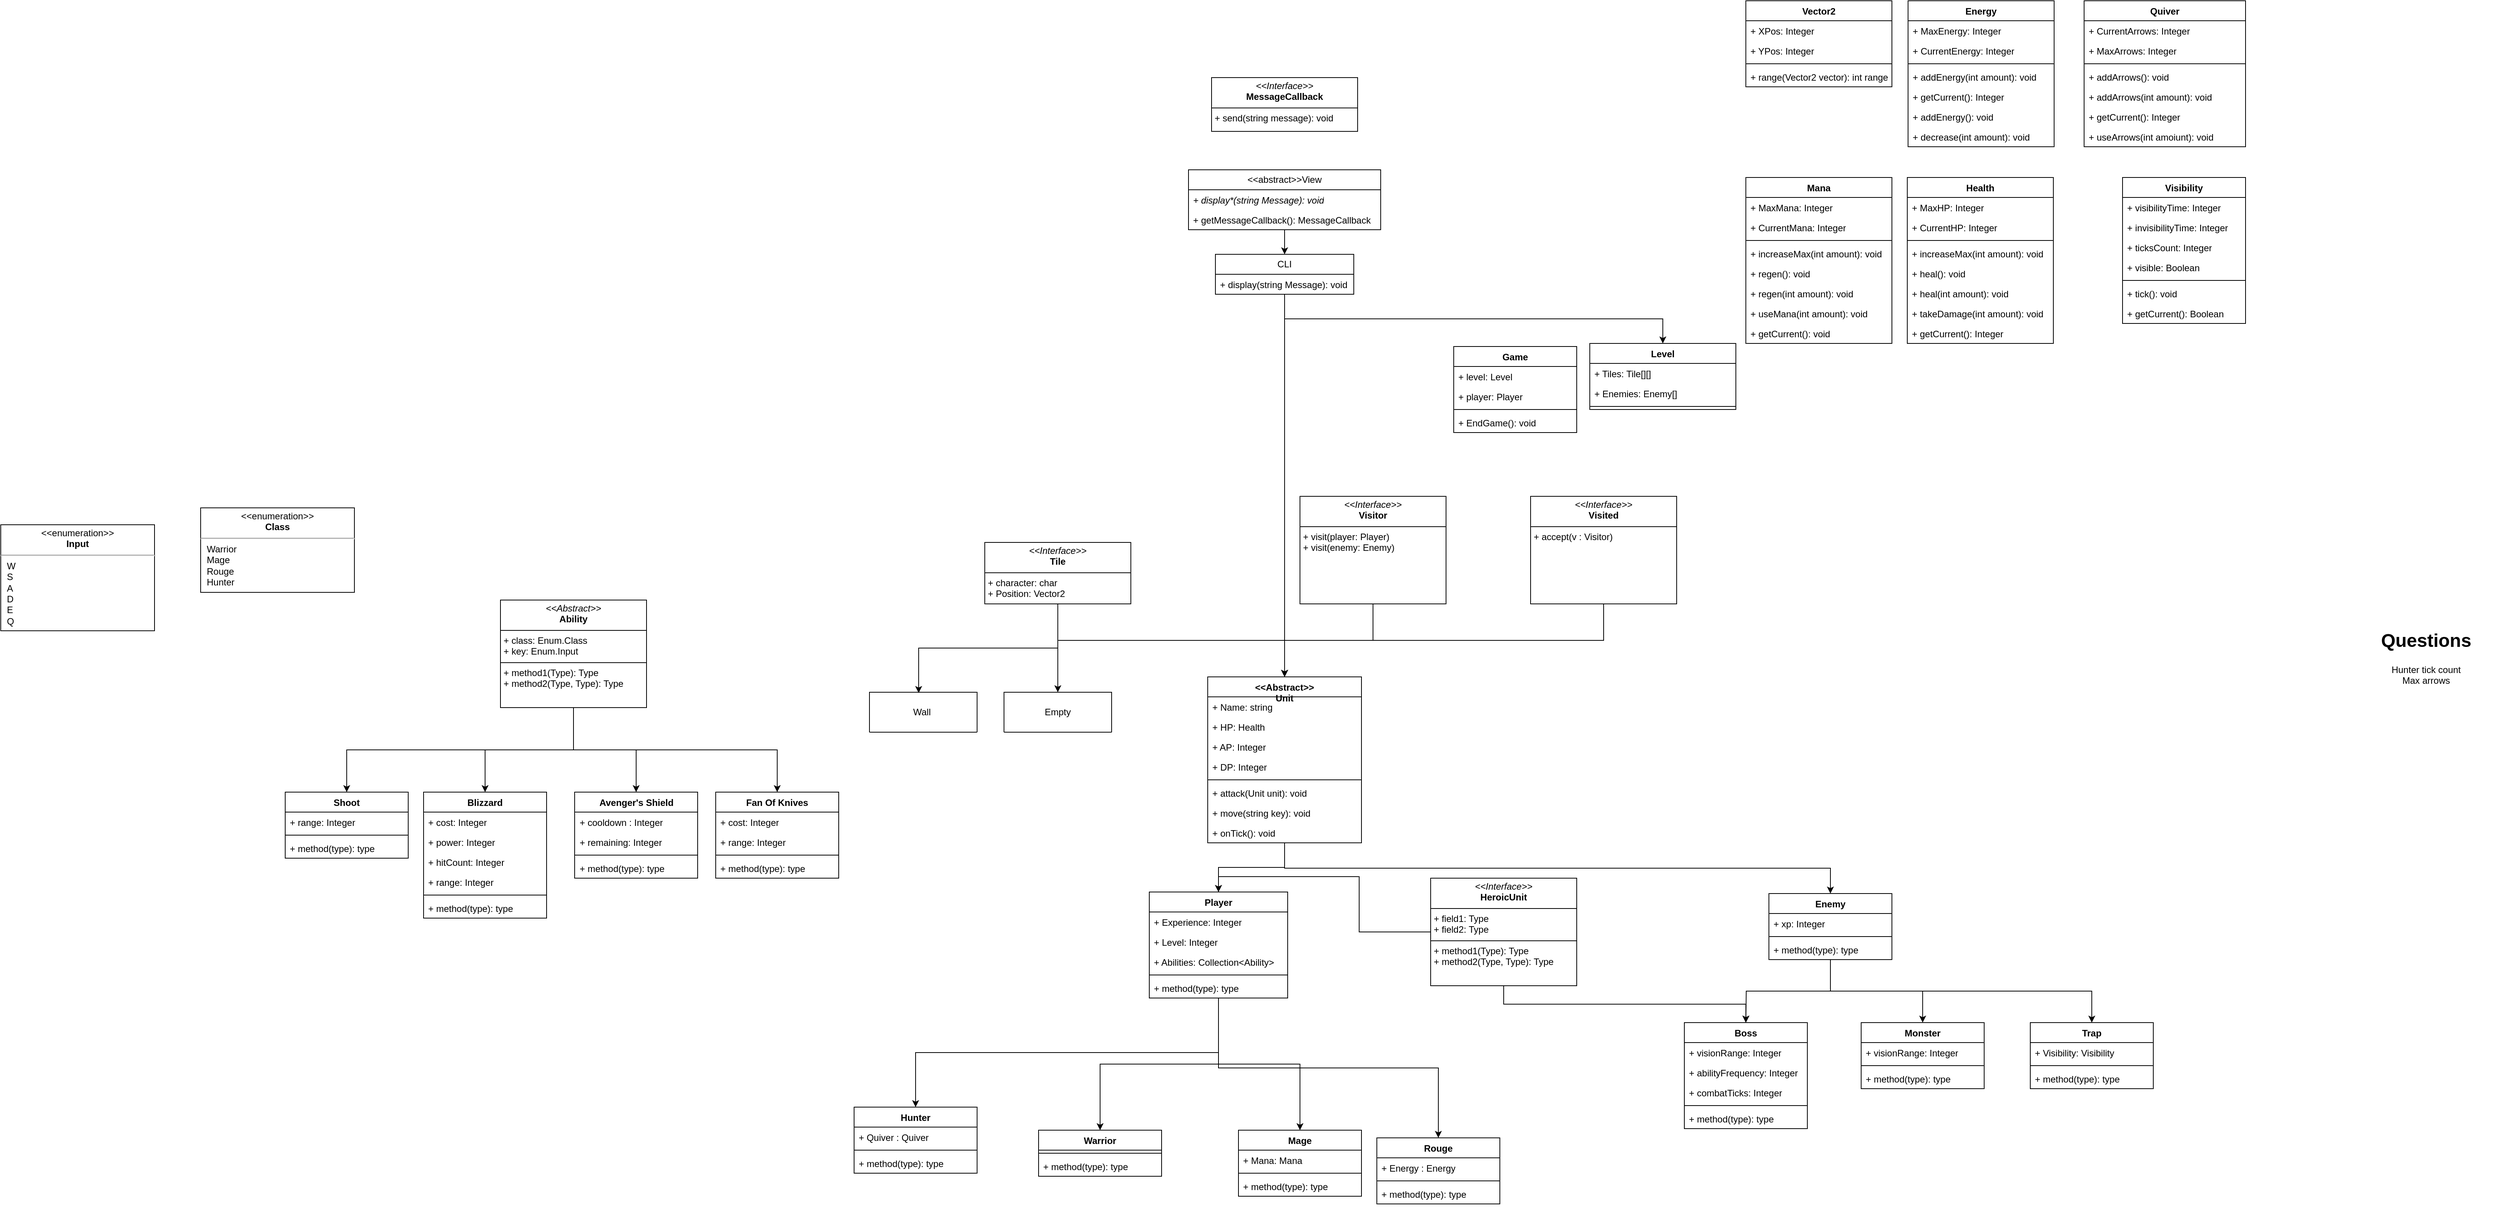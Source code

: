 <mxfile version="24.6.4" type="github">
  <diagram id="C5RBs43oDa-KdzZeNtuy" name="Page-1">
    <mxGraphModel dx="2449" dy="1696" grid="1" gridSize="10" guides="1" tooltips="1" connect="1" arrows="1" fold="1" page="1" pageScale="1" pageWidth="827" pageHeight="1169" math="0" shadow="0">
      <root>
        <mxCell id="WIyWlLk6GJQsqaUBKTNV-0" />
        <mxCell id="WIyWlLk6GJQsqaUBKTNV-1" parent="WIyWlLk6GJQsqaUBKTNV-0" />
        <mxCell id="Rmja3pj83nfYPaVfRuQY-13" style="edgeStyle=orthogonalEdgeStyle;rounded=0;orthogonalLoop=1;jettySize=auto;html=1;exitX=0.5;exitY=1;exitDx=0;exitDy=0;entryX=0.5;entryY=0;entryDx=0;entryDy=0;" edge="1" parent="WIyWlLk6GJQsqaUBKTNV-1" source="Rmja3pj83nfYPaVfRuQY-5" target="Rmja3pj83nfYPaVfRuQY-12">
          <mxGeometry relative="1" as="geometry" />
        </mxCell>
        <mxCell id="Rmja3pj83nfYPaVfRuQY-22" style="edgeStyle=orthogonalEdgeStyle;rounded=0;orthogonalLoop=1;jettySize=auto;html=1;exitX=0.5;exitY=1;exitDx=0;exitDy=0;entryX=0.5;entryY=0;entryDx=0;entryDy=0;" edge="1" parent="WIyWlLk6GJQsqaUBKTNV-1" source="Rmja3pj83nfYPaVfRuQY-5" target="Rmja3pj83nfYPaVfRuQY-18">
          <mxGeometry relative="1" as="geometry" />
        </mxCell>
        <mxCell id="Rmja3pj83nfYPaVfRuQY-5" value="&lt;p style=&quot;margin:0px;margin-top:4px;text-align:center;&quot;&gt;&lt;i&gt;&amp;lt;&amp;lt;Interface&amp;gt;&amp;gt;&lt;/i&gt;&lt;br&gt;&lt;b&gt;Tile&lt;/b&gt;&lt;/p&gt;&lt;hr size=&quot;1&quot; style=&quot;border-style:solid;&quot;&gt;&lt;p style=&quot;margin:0px;margin-left:4px;&quot;&gt;+ character: char&lt;br&gt;+ Position: Vector2&lt;/p&gt;" style="verticalAlign=top;align=left;overflow=fill;html=1;whiteSpace=wrap;" vertex="1" parent="WIyWlLk6GJQsqaUBKTNV-1">
          <mxGeometry x="40" y="85" width="190" height="80" as="geometry" />
        </mxCell>
        <mxCell id="Rmja3pj83nfYPaVfRuQY-6" value="Wall&amp;nbsp;" style="swimlane;fontStyle=0;childLayout=stackLayout;horizontal=1;startSize=52;fillColor=none;horizontalStack=0;resizeParent=1;resizeParentMax=0;resizeLast=0;collapsible=1;marginBottom=0;whiteSpace=wrap;html=1;" vertex="1" parent="WIyWlLk6GJQsqaUBKTNV-1">
          <mxGeometry x="-110" y="280" width="140" height="52" as="geometry" />
        </mxCell>
        <mxCell id="Rmja3pj83nfYPaVfRuQY-10" style="edgeStyle=orthogonalEdgeStyle;rounded=0;orthogonalLoop=1;jettySize=auto;html=1;exitX=0.5;exitY=1;exitDx=0;exitDy=0;entryX=0.457;entryY=0.019;entryDx=0;entryDy=0;entryPerimeter=0;" edge="1" parent="WIyWlLk6GJQsqaUBKTNV-1" source="Rmja3pj83nfYPaVfRuQY-5" target="Rmja3pj83nfYPaVfRuQY-6">
          <mxGeometry relative="1" as="geometry" />
        </mxCell>
        <mxCell id="Rmja3pj83nfYPaVfRuQY-12" value="Empty" style="swimlane;fontStyle=0;childLayout=stackLayout;horizontal=1;startSize=52;fillColor=none;horizontalStack=0;resizeParent=1;resizeParentMax=0;resizeLast=0;collapsible=1;marginBottom=0;whiteSpace=wrap;html=1;" vertex="1" parent="WIyWlLk6GJQsqaUBKTNV-1">
          <mxGeometry x="65" y="280" width="140" height="52" as="geometry" />
        </mxCell>
        <mxCell id="Rmja3pj83nfYPaVfRuQY-42" style="edgeStyle=orthogonalEdgeStyle;rounded=0;orthogonalLoop=1;jettySize=auto;html=1;exitX=0.5;exitY=1;exitDx=0;exitDy=0;entryX=0.5;entryY=0;entryDx=0;entryDy=0;" edge="1" parent="WIyWlLk6GJQsqaUBKTNV-1" source="Rmja3pj83nfYPaVfRuQY-18" target="Rmja3pj83nfYPaVfRuQY-36">
          <mxGeometry relative="1" as="geometry" />
        </mxCell>
        <mxCell id="Rmja3pj83nfYPaVfRuQY-132" style="edgeStyle=orthogonalEdgeStyle;rounded=0;orthogonalLoop=1;jettySize=auto;html=1;exitX=0.5;exitY=1;exitDx=0;exitDy=0;entryX=0.5;entryY=0;entryDx=0;entryDy=0;" edge="1" parent="WIyWlLk6GJQsqaUBKTNV-1" source="Rmja3pj83nfYPaVfRuQY-18" target="Rmja3pj83nfYPaVfRuQY-128">
          <mxGeometry relative="1" as="geometry" />
        </mxCell>
        <mxCell id="Rmja3pj83nfYPaVfRuQY-18" value="&lt;div&gt;&amp;lt;&amp;lt;Abstract&amp;gt;&amp;gt;&lt;/div&gt;Unit" style="swimlane;fontStyle=1;align=center;verticalAlign=top;childLayout=stackLayout;horizontal=1;startSize=26;horizontalStack=0;resizeParent=1;resizeParentMax=0;resizeLast=0;collapsible=1;marginBottom=0;whiteSpace=wrap;html=1;" vertex="1" parent="WIyWlLk6GJQsqaUBKTNV-1">
          <mxGeometry x="330" y="260" width="200" height="216" as="geometry" />
        </mxCell>
        <mxCell id="Rmja3pj83nfYPaVfRuQY-19" value="+ Name: string" style="text;strokeColor=none;fillColor=none;align=left;verticalAlign=top;spacingLeft=4;spacingRight=4;overflow=hidden;rotatable=0;points=[[0,0.5],[1,0.5]];portConstraint=eastwest;whiteSpace=wrap;html=1;" vertex="1" parent="Rmja3pj83nfYPaVfRuQY-18">
          <mxGeometry y="26" width="200" height="26" as="geometry" />
        </mxCell>
        <mxCell id="Rmja3pj83nfYPaVfRuQY-23" value="+ HP: Health" style="text;strokeColor=none;fillColor=none;align=left;verticalAlign=top;spacingLeft=4;spacingRight=4;overflow=hidden;rotatable=0;points=[[0,0.5],[1,0.5]];portConstraint=eastwest;whiteSpace=wrap;html=1;" vertex="1" parent="Rmja3pj83nfYPaVfRuQY-18">
          <mxGeometry y="52" width="200" height="26" as="geometry" />
        </mxCell>
        <mxCell id="Rmja3pj83nfYPaVfRuQY-24" value="+ AP: Integer" style="text;strokeColor=none;fillColor=none;align=left;verticalAlign=top;spacingLeft=4;spacingRight=4;overflow=hidden;rotatable=0;points=[[0,0.5],[1,0.5]];portConstraint=eastwest;whiteSpace=wrap;html=1;" vertex="1" parent="Rmja3pj83nfYPaVfRuQY-18">
          <mxGeometry y="78" width="200" height="26" as="geometry" />
        </mxCell>
        <mxCell id="Rmja3pj83nfYPaVfRuQY-25" value="+ DP: Integer" style="text;strokeColor=none;fillColor=none;align=left;verticalAlign=top;spacingLeft=4;spacingRight=4;overflow=hidden;rotatable=0;points=[[0,0.5],[1,0.5]];portConstraint=eastwest;whiteSpace=wrap;html=1;" vertex="1" parent="Rmja3pj83nfYPaVfRuQY-18">
          <mxGeometry y="104" width="200" height="26" as="geometry" />
        </mxCell>
        <mxCell id="Rmja3pj83nfYPaVfRuQY-20" value="" style="line;strokeWidth=1;fillColor=none;align=left;verticalAlign=middle;spacingTop=-1;spacingLeft=3;spacingRight=3;rotatable=0;labelPosition=right;points=[];portConstraint=eastwest;strokeColor=inherit;" vertex="1" parent="Rmja3pj83nfYPaVfRuQY-18">
          <mxGeometry y="130" width="200" height="8" as="geometry" />
        </mxCell>
        <mxCell id="Rmja3pj83nfYPaVfRuQY-21" value="+ attack(Unit unit): void" style="text;strokeColor=none;fillColor=none;align=left;verticalAlign=top;spacingLeft=4;spacingRight=4;overflow=hidden;rotatable=0;points=[[0,0.5],[1,0.5]];portConstraint=eastwest;whiteSpace=wrap;html=1;" vertex="1" parent="Rmja3pj83nfYPaVfRuQY-18">
          <mxGeometry y="138" width="200" height="26" as="geometry" />
        </mxCell>
        <mxCell id="Rmja3pj83nfYPaVfRuQY-242" value="+ move(string key): void" style="text;strokeColor=none;fillColor=none;align=left;verticalAlign=top;spacingLeft=4;spacingRight=4;overflow=hidden;rotatable=0;points=[[0,0.5],[1,0.5]];portConstraint=eastwest;whiteSpace=wrap;html=1;" vertex="1" parent="Rmja3pj83nfYPaVfRuQY-18">
          <mxGeometry y="164" width="200" height="26" as="geometry" />
        </mxCell>
        <mxCell id="Rmja3pj83nfYPaVfRuQY-243" value="+ onTick(): void" style="text;strokeColor=none;fillColor=none;align=left;verticalAlign=top;spacingLeft=4;spacingRight=4;overflow=hidden;rotatable=0;points=[[0,0.5],[1,0.5]];portConstraint=eastwest;whiteSpace=wrap;html=1;" vertex="1" parent="Rmja3pj83nfYPaVfRuQY-18">
          <mxGeometry y="190" width="200" height="26" as="geometry" />
        </mxCell>
        <mxCell id="Rmja3pj83nfYPaVfRuQY-93" style="edgeStyle=orthogonalEdgeStyle;rounded=0;orthogonalLoop=1;jettySize=auto;html=1;exitX=0.5;exitY=1;exitDx=0;exitDy=0;entryX=0.5;entryY=0;entryDx=0;entryDy=0;" edge="1" parent="WIyWlLk6GJQsqaUBKTNV-1" source="Rmja3pj83nfYPaVfRuQY-36" target="Rmja3pj83nfYPaVfRuQY-47">
          <mxGeometry relative="1" as="geometry" />
        </mxCell>
        <mxCell id="Rmja3pj83nfYPaVfRuQY-94" style="edgeStyle=orthogonalEdgeStyle;rounded=0;orthogonalLoop=1;jettySize=auto;html=1;exitX=0.5;exitY=1;exitDx=0;exitDy=0;entryX=0.5;entryY=0;entryDx=0;entryDy=0;" edge="1" parent="WIyWlLk6GJQsqaUBKTNV-1" source="Rmja3pj83nfYPaVfRuQY-36" target="Rmja3pj83nfYPaVfRuQY-43">
          <mxGeometry relative="1" as="geometry" />
        </mxCell>
        <mxCell id="Rmja3pj83nfYPaVfRuQY-107" style="edgeStyle=orthogonalEdgeStyle;rounded=0;orthogonalLoop=1;jettySize=auto;html=1;exitX=0.5;exitY=1;exitDx=0;exitDy=0;entryX=0.5;entryY=0;entryDx=0;entryDy=0;" edge="1" parent="WIyWlLk6GJQsqaUBKTNV-1" source="Rmja3pj83nfYPaVfRuQY-36" target="Rmja3pj83nfYPaVfRuQY-51">
          <mxGeometry relative="1" as="geometry" />
        </mxCell>
        <mxCell id="Rmja3pj83nfYPaVfRuQY-108" style="edgeStyle=orthogonalEdgeStyle;rounded=0;orthogonalLoop=1;jettySize=auto;html=1;exitX=0.5;exitY=1;exitDx=0;exitDy=0;entryX=0.5;entryY=0;entryDx=0;entryDy=0;" edge="1" parent="WIyWlLk6GJQsqaUBKTNV-1" source="Rmja3pj83nfYPaVfRuQY-36" target="Rmja3pj83nfYPaVfRuQY-55">
          <mxGeometry relative="1" as="geometry" />
        </mxCell>
        <mxCell id="Rmja3pj83nfYPaVfRuQY-36" value="Player" style="swimlane;fontStyle=1;align=center;verticalAlign=top;childLayout=stackLayout;horizontal=1;startSize=26;horizontalStack=0;resizeParent=1;resizeParentMax=0;resizeLast=0;collapsible=1;marginBottom=0;whiteSpace=wrap;html=1;" vertex="1" parent="WIyWlLk6GJQsqaUBKTNV-1">
          <mxGeometry x="254" y="540" width="180" height="138" as="geometry" />
        </mxCell>
        <mxCell id="Rmja3pj83nfYPaVfRuQY-37" value="+ Experience: Integer" style="text;strokeColor=none;fillColor=none;align=left;verticalAlign=top;spacingLeft=4;spacingRight=4;overflow=hidden;rotatable=0;points=[[0,0.5],[1,0.5]];portConstraint=eastwest;whiteSpace=wrap;html=1;" vertex="1" parent="Rmja3pj83nfYPaVfRuQY-36">
          <mxGeometry y="26" width="180" height="26" as="geometry" />
        </mxCell>
        <mxCell id="Rmja3pj83nfYPaVfRuQY-40" value="+ Level: Integer" style="text;strokeColor=none;fillColor=none;align=left;verticalAlign=top;spacingLeft=4;spacingRight=4;overflow=hidden;rotatable=0;points=[[0,0.5],[1,0.5]];portConstraint=eastwest;whiteSpace=wrap;html=1;" vertex="1" parent="Rmja3pj83nfYPaVfRuQY-36">
          <mxGeometry y="52" width="180" height="26" as="geometry" />
        </mxCell>
        <mxCell id="Rmja3pj83nfYPaVfRuQY-95" value="+ Abilities: Collection&amp;lt;Ability&amp;gt;" style="text;strokeColor=none;fillColor=none;align=left;verticalAlign=top;spacingLeft=4;spacingRight=4;overflow=hidden;rotatable=0;points=[[0,0.5],[1,0.5]];portConstraint=eastwest;whiteSpace=wrap;html=1;" vertex="1" parent="Rmja3pj83nfYPaVfRuQY-36">
          <mxGeometry y="78" width="180" height="26" as="geometry" />
        </mxCell>
        <mxCell id="Rmja3pj83nfYPaVfRuQY-38" value="" style="line;strokeWidth=1;fillColor=none;align=left;verticalAlign=middle;spacingTop=-1;spacingLeft=3;spacingRight=3;rotatable=0;labelPosition=right;points=[];portConstraint=eastwest;strokeColor=inherit;" vertex="1" parent="Rmja3pj83nfYPaVfRuQY-36">
          <mxGeometry y="104" width="180" height="8" as="geometry" />
        </mxCell>
        <mxCell id="Rmja3pj83nfYPaVfRuQY-39" value="+ method(type): type" style="text;strokeColor=none;fillColor=none;align=left;verticalAlign=top;spacingLeft=4;spacingRight=4;overflow=hidden;rotatable=0;points=[[0,0.5],[1,0.5]];portConstraint=eastwest;whiteSpace=wrap;html=1;" vertex="1" parent="Rmja3pj83nfYPaVfRuQY-36">
          <mxGeometry y="112" width="180" height="26" as="geometry" />
        </mxCell>
        <mxCell id="Rmja3pj83nfYPaVfRuQY-43" value="Warrior" style="swimlane;fontStyle=1;align=center;verticalAlign=top;childLayout=stackLayout;horizontal=1;startSize=26;horizontalStack=0;resizeParent=1;resizeParentMax=0;resizeLast=0;collapsible=1;marginBottom=0;whiteSpace=wrap;html=1;" vertex="1" parent="WIyWlLk6GJQsqaUBKTNV-1">
          <mxGeometry x="110" y="850" width="160" height="60" as="geometry" />
        </mxCell>
        <mxCell id="Rmja3pj83nfYPaVfRuQY-45" value="" style="line;strokeWidth=1;fillColor=none;align=left;verticalAlign=middle;spacingTop=-1;spacingLeft=3;spacingRight=3;rotatable=0;labelPosition=right;points=[];portConstraint=eastwest;strokeColor=inherit;" vertex="1" parent="Rmja3pj83nfYPaVfRuQY-43">
          <mxGeometry y="26" width="160" height="8" as="geometry" />
        </mxCell>
        <mxCell id="Rmja3pj83nfYPaVfRuQY-46" value="+ method(type): type" style="text;strokeColor=none;fillColor=none;align=left;verticalAlign=top;spacingLeft=4;spacingRight=4;overflow=hidden;rotatable=0;points=[[0,0.5],[1,0.5]];portConstraint=eastwest;whiteSpace=wrap;html=1;" vertex="1" parent="Rmja3pj83nfYPaVfRuQY-43">
          <mxGeometry y="34" width="160" height="26" as="geometry" />
        </mxCell>
        <mxCell id="Rmja3pj83nfYPaVfRuQY-47" value="Mage" style="swimlane;fontStyle=1;align=center;verticalAlign=top;childLayout=stackLayout;horizontal=1;startSize=26;horizontalStack=0;resizeParent=1;resizeParentMax=0;resizeLast=0;collapsible=1;marginBottom=0;whiteSpace=wrap;html=1;" vertex="1" parent="WIyWlLk6GJQsqaUBKTNV-1">
          <mxGeometry x="370" y="850" width="160" height="86" as="geometry" />
        </mxCell>
        <mxCell id="Rmja3pj83nfYPaVfRuQY-59" value="+ Mana: Mana" style="text;strokeColor=none;fillColor=none;align=left;verticalAlign=top;spacingLeft=4;spacingRight=4;overflow=hidden;rotatable=0;points=[[0,0.5],[1,0.5]];portConstraint=eastwest;whiteSpace=wrap;html=1;" vertex="1" parent="Rmja3pj83nfYPaVfRuQY-47">
          <mxGeometry y="26" width="160" height="26" as="geometry" />
        </mxCell>
        <mxCell id="Rmja3pj83nfYPaVfRuQY-49" value="" style="line;strokeWidth=1;fillColor=none;align=left;verticalAlign=middle;spacingTop=-1;spacingLeft=3;spacingRight=3;rotatable=0;labelPosition=right;points=[];portConstraint=eastwest;strokeColor=inherit;" vertex="1" parent="Rmja3pj83nfYPaVfRuQY-47">
          <mxGeometry y="52" width="160" height="8" as="geometry" />
        </mxCell>
        <mxCell id="Rmja3pj83nfYPaVfRuQY-50" value="+ method(type): type" style="text;strokeColor=none;fillColor=none;align=left;verticalAlign=top;spacingLeft=4;spacingRight=4;overflow=hidden;rotatable=0;points=[[0,0.5],[1,0.5]];portConstraint=eastwest;whiteSpace=wrap;html=1;" vertex="1" parent="Rmja3pj83nfYPaVfRuQY-47">
          <mxGeometry y="60" width="160" height="26" as="geometry" />
        </mxCell>
        <mxCell id="Rmja3pj83nfYPaVfRuQY-51" value="Rouge" style="swimlane;fontStyle=1;align=center;verticalAlign=top;childLayout=stackLayout;horizontal=1;startSize=26;horizontalStack=0;resizeParent=1;resizeParentMax=0;resizeLast=0;collapsible=1;marginBottom=0;whiteSpace=wrap;html=1;" vertex="1" parent="WIyWlLk6GJQsqaUBKTNV-1">
          <mxGeometry x="550" y="860" width="160" height="86" as="geometry" />
        </mxCell>
        <mxCell id="Rmja3pj83nfYPaVfRuQY-52" value="+ Energy : Energy" style="text;strokeColor=none;fillColor=none;align=left;verticalAlign=top;spacingLeft=4;spacingRight=4;overflow=hidden;rotatable=0;points=[[0,0.5],[1,0.5]];portConstraint=eastwest;whiteSpace=wrap;html=1;" vertex="1" parent="Rmja3pj83nfYPaVfRuQY-51">
          <mxGeometry y="26" width="160" height="26" as="geometry" />
        </mxCell>
        <mxCell id="Rmja3pj83nfYPaVfRuQY-53" value="" style="line;strokeWidth=1;fillColor=none;align=left;verticalAlign=middle;spacingTop=-1;spacingLeft=3;spacingRight=3;rotatable=0;labelPosition=right;points=[];portConstraint=eastwest;strokeColor=inherit;" vertex="1" parent="Rmja3pj83nfYPaVfRuQY-51">
          <mxGeometry y="52" width="160" height="8" as="geometry" />
        </mxCell>
        <mxCell id="Rmja3pj83nfYPaVfRuQY-54" value="+ method(type): type" style="text;strokeColor=none;fillColor=none;align=left;verticalAlign=top;spacingLeft=4;spacingRight=4;overflow=hidden;rotatable=0;points=[[0,0.5],[1,0.5]];portConstraint=eastwest;whiteSpace=wrap;html=1;" vertex="1" parent="Rmja3pj83nfYPaVfRuQY-51">
          <mxGeometry y="60" width="160" height="26" as="geometry" />
        </mxCell>
        <mxCell id="Rmja3pj83nfYPaVfRuQY-55" value="Hunter" style="swimlane;fontStyle=1;align=center;verticalAlign=top;childLayout=stackLayout;horizontal=1;startSize=26;horizontalStack=0;resizeParent=1;resizeParentMax=0;resizeLast=0;collapsible=1;marginBottom=0;whiteSpace=wrap;html=1;" vertex="1" parent="WIyWlLk6GJQsqaUBKTNV-1">
          <mxGeometry x="-130" y="820" width="160" height="86" as="geometry" />
        </mxCell>
        <mxCell id="Rmja3pj83nfYPaVfRuQY-56" value="+ Quiver : Quiver" style="text;strokeColor=none;fillColor=none;align=left;verticalAlign=top;spacingLeft=4;spacingRight=4;overflow=hidden;rotatable=0;points=[[0,0.5],[1,0.5]];portConstraint=eastwest;whiteSpace=wrap;html=1;" vertex="1" parent="Rmja3pj83nfYPaVfRuQY-55">
          <mxGeometry y="26" width="160" height="26" as="geometry" />
        </mxCell>
        <mxCell id="Rmja3pj83nfYPaVfRuQY-57" value="" style="line;strokeWidth=1;fillColor=none;align=left;verticalAlign=middle;spacingTop=-1;spacingLeft=3;spacingRight=3;rotatable=0;labelPosition=right;points=[];portConstraint=eastwest;strokeColor=inherit;" vertex="1" parent="Rmja3pj83nfYPaVfRuQY-55">
          <mxGeometry y="52" width="160" height="8" as="geometry" />
        </mxCell>
        <mxCell id="Rmja3pj83nfYPaVfRuQY-58" value="+ method(type): type" style="text;strokeColor=none;fillColor=none;align=left;verticalAlign=top;spacingLeft=4;spacingRight=4;overflow=hidden;rotatable=0;points=[[0,0.5],[1,0.5]];portConstraint=eastwest;whiteSpace=wrap;html=1;" vertex="1" parent="Rmja3pj83nfYPaVfRuQY-55">
          <mxGeometry y="60" width="160" height="26" as="geometry" />
        </mxCell>
        <mxCell id="Rmja3pj83nfYPaVfRuQY-64" value="Avenger&#39;s Shield" style="swimlane;fontStyle=1;align=center;verticalAlign=top;childLayout=stackLayout;horizontal=1;startSize=26;horizontalStack=0;resizeParent=1;resizeParentMax=0;resizeLast=0;collapsible=1;marginBottom=0;whiteSpace=wrap;html=1;" vertex="1" parent="WIyWlLk6GJQsqaUBKTNV-1">
          <mxGeometry x="-493.5" y="410" width="160" height="112" as="geometry" />
        </mxCell>
        <mxCell id="Rmja3pj83nfYPaVfRuQY-65" value="+ cooldown : Integer" style="text;strokeColor=none;fillColor=none;align=left;verticalAlign=top;spacingLeft=4;spacingRight=4;overflow=hidden;rotatable=0;points=[[0,0.5],[1,0.5]];portConstraint=eastwest;whiteSpace=wrap;html=1;" vertex="1" parent="Rmja3pj83nfYPaVfRuQY-64">
          <mxGeometry y="26" width="160" height="26" as="geometry" />
        </mxCell>
        <mxCell id="Rmja3pj83nfYPaVfRuQY-68" value="+ remaining: Integer" style="text;strokeColor=none;fillColor=none;align=left;verticalAlign=top;spacingLeft=4;spacingRight=4;overflow=hidden;rotatable=0;points=[[0,0.5],[1,0.5]];portConstraint=eastwest;whiteSpace=wrap;html=1;" vertex="1" parent="Rmja3pj83nfYPaVfRuQY-64">
          <mxGeometry y="52" width="160" height="26" as="geometry" />
        </mxCell>
        <mxCell id="Rmja3pj83nfYPaVfRuQY-66" value="" style="line;strokeWidth=1;fillColor=none;align=left;verticalAlign=middle;spacingTop=-1;spacingLeft=3;spacingRight=3;rotatable=0;labelPosition=right;points=[];portConstraint=eastwest;strokeColor=inherit;" vertex="1" parent="Rmja3pj83nfYPaVfRuQY-64">
          <mxGeometry y="78" width="160" height="8" as="geometry" />
        </mxCell>
        <mxCell id="Rmja3pj83nfYPaVfRuQY-67" value="+ method(type): type" style="text;strokeColor=none;fillColor=none;align=left;verticalAlign=top;spacingLeft=4;spacingRight=4;overflow=hidden;rotatable=0;points=[[0,0.5],[1,0.5]];portConstraint=eastwest;whiteSpace=wrap;html=1;" vertex="1" parent="Rmja3pj83nfYPaVfRuQY-64">
          <mxGeometry y="86" width="160" height="26" as="geometry" />
        </mxCell>
        <mxCell id="Rmja3pj83nfYPaVfRuQY-74" value="Blizzard" style="swimlane;fontStyle=1;align=center;verticalAlign=top;childLayout=stackLayout;horizontal=1;startSize=26;horizontalStack=0;resizeParent=1;resizeParentMax=0;resizeLast=0;collapsible=1;marginBottom=0;whiteSpace=wrap;html=1;" vertex="1" parent="WIyWlLk6GJQsqaUBKTNV-1">
          <mxGeometry x="-690" y="410" width="160" height="164" as="geometry" />
        </mxCell>
        <mxCell id="Rmja3pj83nfYPaVfRuQY-75" value="+ cost: Integer" style="text;strokeColor=none;fillColor=none;align=left;verticalAlign=top;spacingLeft=4;spacingRight=4;overflow=hidden;rotatable=0;points=[[0,0.5],[1,0.5]];portConstraint=eastwest;whiteSpace=wrap;html=1;" vertex="1" parent="Rmja3pj83nfYPaVfRuQY-74">
          <mxGeometry y="26" width="160" height="26" as="geometry" />
        </mxCell>
        <mxCell id="Rmja3pj83nfYPaVfRuQY-78" value="+ power: Integer" style="text;strokeColor=none;fillColor=none;align=left;verticalAlign=top;spacingLeft=4;spacingRight=4;overflow=hidden;rotatable=0;points=[[0,0.5],[1,0.5]];portConstraint=eastwest;whiteSpace=wrap;html=1;" vertex="1" parent="Rmja3pj83nfYPaVfRuQY-74">
          <mxGeometry y="52" width="160" height="26" as="geometry" />
        </mxCell>
        <mxCell id="Rmja3pj83nfYPaVfRuQY-79" value="+ hitCount: Integer" style="text;strokeColor=none;fillColor=none;align=left;verticalAlign=top;spacingLeft=4;spacingRight=4;overflow=hidden;rotatable=0;points=[[0,0.5],[1,0.5]];portConstraint=eastwest;whiteSpace=wrap;html=1;" vertex="1" parent="Rmja3pj83nfYPaVfRuQY-74">
          <mxGeometry y="78" width="160" height="26" as="geometry" />
        </mxCell>
        <mxCell id="Rmja3pj83nfYPaVfRuQY-80" value="+ range: Integer" style="text;strokeColor=none;fillColor=none;align=left;verticalAlign=top;spacingLeft=4;spacingRight=4;overflow=hidden;rotatable=0;points=[[0,0.5],[1,0.5]];portConstraint=eastwest;whiteSpace=wrap;html=1;" vertex="1" parent="Rmja3pj83nfYPaVfRuQY-74">
          <mxGeometry y="104" width="160" height="26" as="geometry" />
        </mxCell>
        <mxCell id="Rmja3pj83nfYPaVfRuQY-76" value="" style="line;strokeWidth=1;fillColor=none;align=left;verticalAlign=middle;spacingTop=-1;spacingLeft=3;spacingRight=3;rotatable=0;labelPosition=right;points=[];portConstraint=eastwest;strokeColor=inherit;" vertex="1" parent="Rmja3pj83nfYPaVfRuQY-74">
          <mxGeometry y="130" width="160" height="8" as="geometry" />
        </mxCell>
        <mxCell id="Rmja3pj83nfYPaVfRuQY-77" value="+ method(type): type" style="text;strokeColor=none;fillColor=none;align=left;verticalAlign=top;spacingLeft=4;spacingRight=4;overflow=hidden;rotatable=0;points=[[0,0.5],[1,0.5]];portConstraint=eastwest;whiteSpace=wrap;html=1;" vertex="1" parent="Rmja3pj83nfYPaVfRuQY-74">
          <mxGeometry y="138" width="160" height="26" as="geometry" />
        </mxCell>
        <mxCell id="Rmja3pj83nfYPaVfRuQY-82" value="Fan Of Knives" style="swimlane;fontStyle=1;align=center;verticalAlign=top;childLayout=stackLayout;horizontal=1;startSize=26;horizontalStack=0;resizeParent=1;resizeParentMax=0;resizeLast=0;collapsible=1;marginBottom=0;whiteSpace=wrap;html=1;" vertex="1" parent="WIyWlLk6GJQsqaUBKTNV-1">
          <mxGeometry x="-310" y="410" width="160" height="112" as="geometry" />
        </mxCell>
        <mxCell id="Rmja3pj83nfYPaVfRuQY-83" value="+ cost: Integer" style="text;strokeColor=none;fillColor=none;align=left;verticalAlign=top;spacingLeft=4;spacingRight=4;overflow=hidden;rotatable=0;points=[[0,0.5],[1,0.5]];portConstraint=eastwest;whiteSpace=wrap;html=1;" vertex="1" parent="Rmja3pj83nfYPaVfRuQY-82">
          <mxGeometry y="26" width="160" height="26" as="geometry" />
        </mxCell>
        <mxCell id="Rmja3pj83nfYPaVfRuQY-86" value="+ range: Integer" style="text;strokeColor=none;fillColor=none;align=left;verticalAlign=top;spacingLeft=4;spacingRight=4;overflow=hidden;rotatable=0;points=[[0,0.5],[1,0.5]];portConstraint=eastwest;whiteSpace=wrap;html=1;" vertex="1" parent="Rmja3pj83nfYPaVfRuQY-82">
          <mxGeometry y="52" width="160" height="26" as="geometry" />
        </mxCell>
        <mxCell id="Rmja3pj83nfYPaVfRuQY-84" value="" style="line;strokeWidth=1;fillColor=none;align=left;verticalAlign=middle;spacingTop=-1;spacingLeft=3;spacingRight=3;rotatable=0;labelPosition=right;points=[];portConstraint=eastwest;strokeColor=inherit;" vertex="1" parent="Rmja3pj83nfYPaVfRuQY-82">
          <mxGeometry y="78" width="160" height="8" as="geometry" />
        </mxCell>
        <mxCell id="Rmja3pj83nfYPaVfRuQY-85" value="+ method(type): type" style="text;strokeColor=none;fillColor=none;align=left;verticalAlign=top;spacingLeft=4;spacingRight=4;overflow=hidden;rotatable=0;points=[[0,0.5],[1,0.5]];portConstraint=eastwest;whiteSpace=wrap;html=1;" vertex="1" parent="Rmja3pj83nfYPaVfRuQY-82">
          <mxGeometry y="86" width="160" height="26" as="geometry" />
        </mxCell>
        <mxCell id="Rmja3pj83nfYPaVfRuQY-119" style="edgeStyle=orthogonalEdgeStyle;rounded=0;orthogonalLoop=1;jettySize=auto;html=1;exitX=0.5;exitY=1;exitDx=0;exitDy=0;entryX=0.5;entryY=0;entryDx=0;entryDy=0;" edge="1" parent="WIyWlLk6GJQsqaUBKTNV-1" source="Rmja3pj83nfYPaVfRuQY-89" target="Rmja3pj83nfYPaVfRuQY-82">
          <mxGeometry relative="1" as="geometry" />
        </mxCell>
        <mxCell id="Rmja3pj83nfYPaVfRuQY-120" style="edgeStyle=orthogonalEdgeStyle;rounded=0;orthogonalLoop=1;jettySize=auto;html=1;exitX=0.5;exitY=1;exitDx=0;exitDy=0;entryX=0.5;entryY=0;entryDx=0;entryDy=0;" edge="1" parent="WIyWlLk6GJQsqaUBKTNV-1" source="Rmja3pj83nfYPaVfRuQY-89" target="Rmja3pj83nfYPaVfRuQY-64">
          <mxGeometry relative="1" as="geometry" />
        </mxCell>
        <mxCell id="Rmja3pj83nfYPaVfRuQY-121" style="edgeStyle=orthogonalEdgeStyle;rounded=0;orthogonalLoop=1;jettySize=auto;html=1;exitX=0.5;exitY=1;exitDx=0;exitDy=0;entryX=0.5;entryY=0;entryDx=0;entryDy=0;" edge="1" parent="WIyWlLk6GJQsqaUBKTNV-1" source="Rmja3pj83nfYPaVfRuQY-89" target="Rmja3pj83nfYPaVfRuQY-74">
          <mxGeometry relative="1" as="geometry" />
        </mxCell>
        <mxCell id="Rmja3pj83nfYPaVfRuQY-122" style="edgeStyle=orthogonalEdgeStyle;rounded=0;orthogonalLoop=1;jettySize=auto;html=1;exitX=0.5;exitY=1;exitDx=0;exitDy=0;entryX=0.5;entryY=0;entryDx=0;entryDy=0;" edge="1" parent="WIyWlLk6GJQsqaUBKTNV-1" source="Rmja3pj83nfYPaVfRuQY-89" target="Rmja3pj83nfYPaVfRuQY-109">
          <mxGeometry relative="1" as="geometry">
            <mxPoint x="-800" y="340.0" as="targetPoint" />
          </mxGeometry>
        </mxCell>
        <mxCell id="Rmja3pj83nfYPaVfRuQY-89" value="&lt;p style=&quot;margin:0px;margin-top:4px;text-align:center;&quot;&gt;&lt;i&gt;&amp;lt;&amp;lt;Abstract&amp;gt;&amp;gt;&lt;/i&gt;&lt;br&gt;&lt;b&gt;Ability&lt;/b&gt;&lt;/p&gt;&lt;hr size=&quot;1&quot; style=&quot;border-style:solid;&quot;&gt;&lt;p style=&quot;margin:0px;margin-left:4px;&quot;&gt;+ class: Enum.Class&lt;br&gt;+ key: Enum.Input&lt;/p&gt;&lt;hr size=&quot;1&quot; style=&quot;border-style:solid;&quot;&gt;&lt;p style=&quot;margin:0px;margin-left:4px;&quot;&gt;+ method1(Type): Type&lt;br&gt;+ method2(Type, Type): Type&lt;/p&gt;" style="verticalAlign=top;align=left;overflow=fill;html=1;whiteSpace=wrap;" vertex="1" parent="WIyWlLk6GJQsqaUBKTNV-1">
          <mxGeometry x="-590" y="160" width="190" height="140" as="geometry" />
        </mxCell>
        <mxCell id="Rmja3pj83nfYPaVfRuQY-90" value="&lt;p style=&quot;margin:0px;margin-top:4px;text-align:center;&quot;&gt;&amp;lt;&amp;lt;enumeration&amp;gt;&amp;gt;&lt;br&gt;&lt;b&gt;Class&lt;/b&gt;&lt;/p&gt;&lt;hr&gt;&lt;p style=&quot;margin:0px;margin-left:8px;text-align:left;&quot;&gt;Warrior&lt;br&gt;Mage&lt;/p&gt;&lt;p style=&quot;margin:0px;margin-left:8px;text-align:left;&quot;&gt;Rouge&lt;/p&gt;&lt;p style=&quot;margin:0px;margin-left:8px;text-align:left;&quot;&gt;Hunter&lt;/p&gt;" style="shape=rect;html=1;overflow=fill;whiteSpace=wrap;" vertex="1" parent="WIyWlLk6GJQsqaUBKTNV-1">
          <mxGeometry x="-980" y="40" width="200" height="110" as="geometry" />
        </mxCell>
        <mxCell id="Rmja3pj83nfYPaVfRuQY-92" value="&lt;p style=&quot;margin:0px;margin-top:4px;text-align:center;&quot;&gt;&amp;lt;&amp;lt;enumeration&amp;gt;&amp;gt;&lt;br&gt;&lt;b&gt;Input&lt;/b&gt;&lt;/p&gt;&lt;hr&gt;&lt;p style=&quot;margin:0px;margin-left:8px;text-align:left;&quot;&gt;W&lt;/p&gt;&lt;p style=&quot;margin:0px;margin-left:8px;text-align:left;&quot;&gt;S&lt;/p&gt;&lt;p style=&quot;margin:0px;margin-left:8px;text-align:left;&quot;&gt;A&lt;/p&gt;&lt;p style=&quot;margin:0px;margin-left:8px;text-align:left;&quot;&gt;D&lt;/p&gt;&lt;p style=&quot;margin:0px;margin-left:8px;text-align:left;&quot;&gt;E&lt;/p&gt;&lt;p style=&quot;margin:0px;margin-left:8px;text-align:left;&quot;&gt;Q&lt;/p&gt;" style="shape=rect;html=1;overflow=fill;whiteSpace=wrap;" vertex="1" parent="WIyWlLk6GJQsqaUBKTNV-1">
          <mxGeometry x="-1240" y="62" width="200" height="138" as="geometry" />
        </mxCell>
        <mxCell id="Rmja3pj83nfYPaVfRuQY-109" value="Shoot" style="swimlane;fontStyle=1;align=center;verticalAlign=top;childLayout=stackLayout;horizontal=1;startSize=26;horizontalStack=0;resizeParent=1;resizeParentMax=0;resizeLast=0;collapsible=1;marginBottom=0;whiteSpace=wrap;html=1;" vertex="1" parent="WIyWlLk6GJQsqaUBKTNV-1">
          <mxGeometry x="-870" y="410" width="160" height="86" as="geometry" />
        </mxCell>
        <mxCell id="Rmja3pj83nfYPaVfRuQY-110" value="+ range: Integer" style="text;strokeColor=none;fillColor=none;align=left;verticalAlign=top;spacingLeft=4;spacingRight=4;overflow=hidden;rotatable=0;points=[[0,0.5],[1,0.5]];portConstraint=eastwest;whiteSpace=wrap;html=1;" vertex="1" parent="Rmja3pj83nfYPaVfRuQY-109">
          <mxGeometry y="26" width="160" height="26" as="geometry" />
        </mxCell>
        <mxCell id="Rmja3pj83nfYPaVfRuQY-111" value="" style="line;strokeWidth=1;fillColor=none;align=left;verticalAlign=middle;spacingTop=-1;spacingLeft=3;spacingRight=3;rotatable=0;labelPosition=right;points=[];portConstraint=eastwest;strokeColor=inherit;" vertex="1" parent="Rmja3pj83nfYPaVfRuQY-109">
          <mxGeometry y="52" width="160" height="8" as="geometry" />
        </mxCell>
        <mxCell id="Rmja3pj83nfYPaVfRuQY-112" value="+ method(type): type" style="text;strokeColor=none;fillColor=none;align=left;verticalAlign=top;spacingLeft=4;spacingRight=4;overflow=hidden;rotatable=0;points=[[0,0.5],[1,0.5]];portConstraint=eastwest;whiteSpace=wrap;html=1;" vertex="1" parent="Rmja3pj83nfYPaVfRuQY-109">
          <mxGeometry y="60" width="160" height="26" as="geometry" />
        </mxCell>
        <mxCell id="Rmja3pj83nfYPaVfRuQY-118" value="&lt;h1&gt;Questions&lt;/h1&gt;Hunter tick count&lt;div&gt;Max arrows&lt;/div&gt;" style="text;html=1;align=center;verticalAlign=middle;whiteSpace=wrap;rounded=0;" vertex="1" parent="WIyWlLk6GJQsqaUBKTNV-1">
          <mxGeometry x="1820" y="122" width="190" height="210" as="geometry" />
        </mxCell>
        <mxCell id="Rmja3pj83nfYPaVfRuQY-149" style="edgeStyle=orthogonalEdgeStyle;rounded=0;orthogonalLoop=1;jettySize=auto;html=1;exitX=0.5;exitY=1;exitDx=0;exitDy=0;entryX=0.5;entryY=0;entryDx=0;entryDy=0;" edge="1" parent="WIyWlLk6GJQsqaUBKTNV-1" source="Rmja3pj83nfYPaVfRuQY-128" target="Rmja3pj83nfYPaVfRuQY-137">
          <mxGeometry relative="1" as="geometry" />
        </mxCell>
        <mxCell id="Rmja3pj83nfYPaVfRuQY-150" style="edgeStyle=orthogonalEdgeStyle;rounded=0;orthogonalLoop=1;jettySize=auto;html=1;exitX=0.5;exitY=1;exitDx=0;exitDy=0;entryX=0.5;entryY=0;entryDx=0;entryDy=0;" edge="1" parent="WIyWlLk6GJQsqaUBKTNV-1" source="Rmja3pj83nfYPaVfRuQY-128" target="Rmja3pj83nfYPaVfRuQY-133">
          <mxGeometry relative="1" as="geometry" />
        </mxCell>
        <mxCell id="Rmja3pj83nfYPaVfRuQY-161" style="edgeStyle=orthogonalEdgeStyle;rounded=0;orthogonalLoop=1;jettySize=auto;html=1;exitX=0.5;exitY=1;exitDx=0;exitDy=0;" edge="1" parent="WIyWlLk6GJQsqaUBKTNV-1" source="Rmja3pj83nfYPaVfRuQY-128">
          <mxGeometry relative="1" as="geometry">
            <mxPoint x="1030" y="710.0" as="targetPoint" />
          </mxGeometry>
        </mxCell>
        <mxCell id="Rmja3pj83nfYPaVfRuQY-128" value="Enemy" style="swimlane;fontStyle=1;align=center;verticalAlign=top;childLayout=stackLayout;horizontal=1;startSize=26;horizontalStack=0;resizeParent=1;resizeParentMax=0;resizeLast=0;collapsible=1;marginBottom=0;whiteSpace=wrap;html=1;" vertex="1" parent="WIyWlLk6GJQsqaUBKTNV-1">
          <mxGeometry x="1060" y="542" width="160" height="86" as="geometry" />
        </mxCell>
        <mxCell id="Rmja3pj83nfYPaVfRuQY-129" value="+ xp: Integer" style="text;strokeColor=none;fillColor=none;align=left;verticalAlign=top;spacingLeft=4;spacingRight=4;overflow=hidden;rotatable=0;points=[[0,0.5],[1,0.5]];portConstraint=eastwest;whiteSpace=wrap;html=1;" vertex="1" parent="Rmja3pj83nfYPaVfRuQY-128">
          <mxGeometry y="26" width="160" height="26" as="geometry" />
        </mxCell>
        <mxCell id="Rmja3pj83nfYPaVfRuQY-130" value="" style="line;strokeWidth=1;fillColor=none;align=left;verticalAlign=middle;spacingTop=-1;spacingLeft=3;spacingRight=3;rotatable=0;labelPosition=right;points=[];portConstraint=eastwest;strokeColor=inherit;" vertex="1" parent="Rmja3pj83nfYPaVfRuQY-128">
          <mxGeometry y="52" width="160" height="8" as="geometry" />
        </mxCell>
        <mxCell id="Rmja3pj83nfYPaVfRuQY-131" value="+ method(type): type" style="text;strokeColor=none;fillColor=none;align=left;verticalAlign=top;spacingLeft=4;spacingRight=4;overflow=hidden;rotatable=0;points=[[0,0.5],[1,0.5]];portConstraint=eastwest;whiteSpace=wrap;html=1;" vertex="1" parent="Rmja3pj83nfYPaVfRuQY-128">
          <mxGeometry y="60" width="160" height="26" as="geometry" />
        </mxCell>
        <mxCell id="Rmja3pj83nfYPaVfRuQY-133" value="Monster" style="swimlane;fontStyle=1;align=center;verticalAlign=top;childLayout=stackLayout;horizontal=1;startSize=26;horizontalStack=0;resizeParent=1;resizeParentMax=0;resizeLast=0;collapsible=1;marginBottom=0;whiteSpace=wrap;html=1;" vertex="1" parent="WIyWlLk6GJQsqaUBKTNV-1">
          <mxGeometry x="1180" y="710" width="160" height="86" as="geometry" />
        </mxCell>
        <mxCell id="Rmja3pj83nfYPaVfRuQY-134" value="+ visionRange: Integer" style="text;strokeColor=none;fillColor=none;align=left;verticalAlign=top;spacingLeft=4;spacingRight=4;overflow=hidden;rotatable=0;points=[[0,0.5],[1,0.5]];portConstraint=eastwest;whiteSpace=wrap;html=1;" vertex="1" parent="Rmja3pj83nfYPaVfRuQY-133">
          <mxGeometry y="26" width="160" height="26" as="geometry" />
        </mxCell>
        <mxCell id="Rmja3pj83nfYPaVfRuQY-135" value="" style="line;strokeWidth=1;fillColor=none;align=left;verticalAlign=middle;spacingTop=-1;spacingLeft=3;spacingRight=3;rotatable=0;labelPosition=right;points=[];portConstraint=eastwest;strokeColor=inherit;" vertex="1" parent="Rmja3pj83nfYPaVfRuQY-133">
          <mxGeometry y="52" width="160" height="8" as="geometry" />
        </mxCell>
        <mxCell id="Rmja3pj83nfYPaVfRuQY-136" value="+ method(type): type" style="text;strokeColor=none;fillColor=none;align=left;verticalAlign=top;spacingLeft=4;spacingRight=4;overflow=hidden;rotatable=0;points=[[0,0.5],[1,0.5]];portConstraint=eastwest;whiteSpace=wrap;html=1;" vertex="1" parent="Rmja3pj83nfYPaVfRuQY-133">
          <mxGeometry y="60" width="160" height="26" as="geometry" />
        </mxCell>
        <mxCell id="Rmja3pj83nfYPaVfRuQY-137" value="Trap" style="swimlane;fontStyle=1;align=center;verticalAlign=top;childLayout=stackLayout;horizontal=1;startSize=26;horizontalStack=0;resizeParent=1;resizeParentMax=0;resizeLast=0;collapsible=1;marginBottom=0;whiteSpace=wrap;html=1;" vertex="1" parent="WIyWlLk6GJQsqaUBKTNV-1">
          <mxGeometry x="1400" y="710" width="160" height="86" as="geometry" />
        </mxCell>
        <mxCell id="Rmja3pj83nfYPaVfRuQY-138" value="+ Visibility: Visibility" style="text;strokeColor=none;fillColor=none;align=left;verticalAlign=top;spacingLeft=4;spacingRight=4;overflow=hidden;rotatable=0;points=[[0,0.5],[1,0.5]];portConstraint=eastwest;whiteSpace=wrap;html=1;" vertex="1" parent="Rmja3pj83nfYPaVfRuQY-137">
          <mxGeometry y="26" width="160" height="26" as="geometry" />
        </mxCell>
        <mxCell id="Rmja3pj83nfYPaVfRuQY-139" value="" style="line;strokeWidth=1;fillColor=none;align=left;verticalAlign=middle;spacingTop=-1;spacingLeft=3;spacingRight=3;rotatable=0;labelPosition=right;points=[];portConstraint=eastwest;strokeColor=inherit;" vertex="1" parent="Rmja3pj83nfYPaVfRuQY-137">
          <mxGeometry y="52" width="160" height="8" as="geometry" />
        </mxCell>
        <mxCell id="Rmja3pj83nfYPaVfRuQY-140" value="+ method(type): type" style="text;strokeColor=none;fillColor=none;align=left;verticalAlign=top;spacingLeft=4;spacingRight=4;overflow=hidden;rotatable=0;points=[[0,0.5],[1,0.5]];portConstraint=eastwest;whiteSpace=wrap;html=1;" vertex="1" parent="Rmja3pj83nfYPaVfRuQY-137">
          <mxGeometry y="60" width="160" height="26" as="geometry" />
        </mxCell>
        <mxCell id="Rmja3pj83nfYPaVfRuQY-142" value="Visibility" style="swimlane;fontStyle=1;align=center;verticalAlign=top;childLayout=stackLayout;horizontal=1;startSize=26;horizontalStack=0;resizeParent=1;resizeParentMax=0;resizeLast=0;collapsible=1;marginBottom=0;whiteSpace=wrap;html=1;" vertex="1" parent="WIyWlLk6GJQsqaUBKTNV-1">
          <mxGeometry x="1520" y="-390" width="160" height="190" as="geometry" />
        </mxCell>
        <mxCell id="Rmja3pj83nfYPaVfRuQY-143" value="+ visibilityTime: Integer" style="text;strokeColor=none;fillColor=none;align=left;verticalAlign=top;spacingLeft=4;spacingRight=4;overflow=hidden;rotatable=0;points=[[0,0.5],[1,0.5]];portConstraint=eastwest;whiteSpace=wrap;html=1;" vertex="1" parent="Rmja3pj83nfYPaVfRuQY-142">
          <mxGeometry y="26" width="160" height="26" as="geometry" />
        </mxCell>
        <mxCell id="Rmja3pj83nfYPaVfRuQY-146" value="+ invisibilityTime: Integer" style="text;strokeColor=none;fillColor=none;align=left;verticalAlign=top;spacingLeft=4;spacingRight=4;overflow=hidden;rotatable=0;points=[[0,0.5],[1,0.5]];portConstraint=eastwest;whiteSpace=wrap;html=1;" vertex="1" parent="Rmja3pj83nfYPaVfRuQY-142">
          <mxGeometry y="52" width="160" height="26" as="geometry" />
        </mxCell>
        <mxCell id="Rmja3pj83nfYPaVfRuQY-147" value="+ ticksCount: Integer" style="text;strokeColor=none;fillColor=none;align=left;verticalAlign=top;spacingLeft=4;spacingRight=4;overflow=hidden;rotatable=0;points=[[0,0.5],[1,0.5]];portConstraint=eastwest;whiteSpace=wrap;html=1;" vertex="1" parent="Rmja3pj83nfYPaVfRuQY-142">
          <mxGeometry y="78" width="160" height="26" as="geometry" />
        </mxCell>
        <mxCell id="Rmja3pj83nfYPaVfRuQY-148" value="+ visible: Boolean" style="text;strokeColor=none;fillColor=none;align=left;verticalAlign=top;spacingLeft=4;spacingRight=4;overflow=hidden;rotatable=0;points=[[0,0.5],[1,0.5]];portConstraint=eastwest;whiteSpace=wrap;html=1;" vertex="1" parent="Rmja3pj83nfYPaVfRuQY-142">
          <mxGeometry y="104" width="160" height="26" as="geometry" />
        </mxCell>
        <mxCell id="Rmja3pj83nfYPaVfRuQY-144" value="" style="line;strokeWidth=1;fillColor=none;align=left;verticalAlign=middle;spacingTop=-1;spacingLeft=3;spacingRight=3;rotatable=0;labelPosition=right;points=[];portConstraint=eastwest;strokeColor=inherit;" vertex="1" parent="Rmja3pj83nfYPaVfRuQY-142">
          <mxGeometry y="130" width="160" height="8" as="geometry" />
        </mxCell>
        <mxCell id="Rmja3pj83nfYPaVfRuQY-145" value="+ tick(): void" style="text;strokeColor=none;fillColor=none;align=left;verticalAlign=top;spacingLeft=4;spacingRight=4;overflow=hidden;rotatable=0;points=[[0,0.5],[1,0.5]];portConstraint=eastwest;whiteSpace=wrap;html=1;" vertex="1" parent="Rmja3pj83nfYPaVfRuQY-142">
          <mxGeometry y="138" width="160" height="26" as="geometry" />
        </mxCell>
        <mxCell id="Rmja3pj83nfYPaVfRuQY-236" value="+ getCurrent(): Boolean" style="text;strokeColor=none;fillColor=none;align=left;verticalAlign=top;spacingLeft=4;spacingRight=4;overflow=hidden;rotatable=0;points=[[0,0.5],[1,0.5]];portConstraint=eastwest;whiteSpace=wrap;html=1;" vertex="1" parent="Rmja3pj83nfYPaVfRuQY-142">
          <mxGeometry y="164" width="160" height="26" as="geometry" />
        </mxCell>
        <mxCell id="Rmja3pj83nfYPaVfRuQY-151" value="Boss" style="swimlane;fontStyle=1;align=center;verticalAlign=top;childLayout=stackLayout;horizontal=1;startSize=26;horizontalStack=0;resizeParent=1;resizeParentMax=0;resizeLast=0;collapsible=1;marginBottom=0;whiteSpace=wrap;html=1;" vertex="1" parent="WIyWlLk6GJQsqaUBKTNV-1">
          <mxGeometry x="950" y="710" width="160" height="138" as="geometry" />
        </mxCell>
        <mxCell id="Rmja3pj83nfYPaVfRuQY-152" value="+ visionRange: Integer" style="text;strokeColor=none;fillColor=none;align=left;verticalAlign=top;spacingLeft=4;spacingRight=4;overflow=hidden;rotatable=0;points=[[0,0.5],[1,0.5]];portConstraint=eastwest;whiteSpace=wrap;html=1;" vertex="1" parent="Rmja3pj83nfYPaVfRuQY-151">
          <mxGeometry y="26" width="160" height="26" as="geometry" />
        </mxCell>
        <mxCell id="Rmja3pj83nfYPaVfRuQY-158" value="+ abilityFrequency: Integer" style="text;strokeColor=none;fillColor=none;align=left;verticalAlign=top;spacingLeft=4;spacingRight=4;overflow=hidden;rotatable=0;points=[[0,0.5],[1,0.5]];portConstraint=eastwest;whiteSpace=wrap;html=1;" vertex="1" parent="Rmja3pj83nfYPaVfRuQY-151">
          <mxGeometry y="52" width="160" height="26" as="geometry" />
        </mxCell>
        <mxCell id="Rmja3pj83nfYPaVfRuQY-159" value="+ combatTicks: Integer" style="text;strokeColor=none;fillColor=none;align=left;verticalAlign=top;spacingLeft=4;spacingRight=4;overflow=hidden;rotatable=0;points=[[0,0.5],[1,0.5]];portConstraint=eastwest;whiteSpace=wrap;html=1;" vertex="1" parent="Rmja3pj83nfYPaVfRuQY-151">
          <mxGeometry y="78" width="160" height="26" as="geometry" />
        </mxCell>
        <mxCell id="Rmja3pj83nfYPaVfRuQY-153" value="" style="line;strokeWidth=1;fillColor=none;align=left;verticalAlign=middle;spacingTop=-1;spacingLeft=3;spacingRight=3;rotatable=0;labelPosition=right;points=[];portConstraint=eastwest;strokeColor=inherit;" vertex="1" parent="Rmja3pj83nfYPaVfRuQY-151">
          <mxGeometry y="104" width="160" height="8" as="geometry" />
        </mxCell>
        <mxCell id="Rmja3pj83nfYPaVfRuQY-154" value="+ method(type): type" style="text;strokeColor=none;fillColor=none;align=left;verticalAlign=top;spacingLeft=4;spacingRight=4;overflow=hidden;rotatable=0;points=[[0,0.5],[1,0.5]];portConstraint=eastwest;whiteSpace=wrap;html=1;" vertex="1" parent="Rmja3pj83nfYPaVfRuQY-151">
          <mxGeometry y="112" width="160" height="26" as="geometry" />
        </mxCell>
        <mxCell id="Rmja3pj83nfYPaVfRuQY-157" style="edgeStyle=orthogonalEdgeStyle;rounded=0;orthogonalLoop=1;jettySize=auto;html=1;exitX=0;exitY=0.5;exitDx=0;exitDy=0;entryX=0.5;entryY=0;entryDx=0;entryDy=0;" edge="1" parent="WIyWlLk6GJQsqaUBKTNV-1" source="Rmja3pj83nfYPaVfRuQY-155" target="Rmja3pj83nfYPaVfRuQY-36">
          <mxGeometry relative="1" as="geometry" />
        </mxCell>
        <mxCell id="Rmja3pj83nfYPaVfRuQY-160" style="edgeStyle=orthogonalEdgeStyle;rounded=0;orthogonalLoop=1;jettySize=auto;html=1;exitX=0.5;exitY=1;exitDx=0;exitDy=0;entryX=0.5;entryY=0;entryDx=0;entryDy=0;" edge="1" parent="WIyWlLk6GJQsqaUBKTNV-1" source="Rmja3pj83nfYPaVfRuQY-155" target="Rmja3pj83nfYPaVfRuQY-151">
          <mxGeometry relative="1" as="geometry" />
        </mxCell>
        <mxCell id="Rmja3pj83nfYPaVfRuQY-155" value="&lt;p style=&quot;margin:0px;margin-top:4px;text-align:center;&quot;&gt;&lt;i&gt;&amp;lt;&amp;lt;Interface&amp;gt;&amp;gt;&lt;/i&gt;&lt;br&gt;&lt;b&gt;HeroicUnit&lt;/b&gt;&lt;/p&gt;&lt;hr size=&quot;1&quot; style=&quot;border-style:solid;&quot;&gt;&lt;p style=&quot;margin:0px;margin-left:4px;&quot;&gt;+ field1: Type&lt;br&gt;+ field2: Type&lt;/p&gt;&lt;hr size=&quot;1&quot; style=&quot;border-style:solid;&quot;&gt;&lt;p style=&quot;margin:0px;margin-left:4px;&quot;&gt;+ method1(Type): Type&lt;br&gt;+ method2(Type, Type): Type&lt;/p&gt;" style="verticalAlign=top;align=left;overflow=fill;html=1;whiteSpace=wrap;" vertex="1" parent="WIyWlLk6GJQsqaUBKTNV-1">
          <mxGeometry x="620" y="522" width="190" height="140" as="geometry" />
        </mxCell>
        <mxCell id="Rmja3pj83nfYPaVfRuQY-181" style="edgeStyle=orthogonalEdgeStyle;rounded=0;orthogonalLoop=1;jettySize=auto;html=1;exitX=0.5;exitY=1;exitDx=0;exitDy=0;entryX=0.5;entryY=0;entryDx=0;entryDy=0;" edge="1" parent="WIyWlLk6GJQsqaUBKTNV-1" source="Rmja3pj83nfYPaVfRuQY-179" target="Rmja3pj83nfYPaVfRuQY-18">
          <mxGeometry relative="1" as="geometry" />
        </mxCell>
        <mxCell id="Rmja3pj83nfYPaVfRuQY-179" value="&lt;p style=&quot;margin:0px;margin-top:4px;text-align:center;&quot;&gt;&lt;i&gt;&amp;lt;&amp;lt;Interface&amp;gt;&amp;gt;&lt;/i&gt;&lt;br&gt;&lt;b&gt;Visitor&lt;/b&gt;&lt;/p&gt;&lt;hr size=&quot;1&quot; style=&quot;border-style:solid;&quot;&gt;&lt;p style=&quot;margin:0px;margin-left:4px;&quot;&gt;+ visit(player: Player)&lt;br&gt;&lt;/p&gt;&lt;p style=&quot;margin:0px;margin-left:4px;&quot;&gt;+ visit(enemy: Enemy)&lt;br&gt;&lt;/p&gt;" style="verticalAlign=top;align=left;overflow=fill;html=1;whiteSpace=wrap;" vertex="1" parent="WIyWlLk6GJQsqaUBKTNV-1">
          <mxGeometry x="450" y="25" width="190" height="140" as="geometry" />
        </mxCell>
        <mxCell id="Rmja3pj83nfYPaVfRuQY-182" style="edgeStyle=orthogonalEdgeStyle;rounded=0;orthogonalLoop=1;jettySize=auto;html=1;exitX=0.5;exitY=1;exitDx=0;exitDy=0;entryX=0.5;entryY=0;entryDx=0;entryDy=0;" edge="1" parent="WIyWlLk6GJQsqaUBKTNV-1" source="Rmja3pj83nfYPaVfRuQY-180" target="Rmja3pj83nfYPaVfRuQY-18">
          <mxGeometry relative="1" as="geometry" />
        </mxCell>
        <mxCell id="Rmja3pj83nfYPaVfRuQY-180" value="&lt;p style=&quot;margin:0px;margin-top:4px;text-align:center;&quot;&gt;&lt;i&gt;&amp;lt;&amp;lt;Interface&amp;gt;&amp;gt;&lt;/i&gt;&lt;br&gt;&lt;b&gt;Visited&lt;/b&gt;&lt;/p&gt;&lt;hr size=&quot;1&quot; style=&quot;border-style:solid;&quot;&gt;&lt;p style=&quot;margin:0px;margin-left:4px;&quot;&gt;+ accept(v : Visitor)&lt;/p&gt;" style="verticalAlign=top;align=left;overflow=fill;html=1;whiteSpace=wrap;" vertex="1" parent="WIyWlLk6GJQsqaUBKTNV-1">
          <mxGeometry x="750" y="25" width="190" height="140" as="geometry" />
        </mxCell>
        <mxCell id="Rmja3pj83nfYPaVfRuQY-26" value="Health" style="swimlane;fontStyle=1;align=center;verticalAlign=top;childLayout=stackLayout;horizontal=1;startSize=26;horizontalStack=0;resizeParent=1;resizeParentMax=0;resizeLast=0;collapsible=1;marginBottom=0;whiteSpace=wrap;html=1;" vertex="1" parent="WIyWlLk6GJQsqaUBKTNV-1">
          <mxGeometry x="1240" y="-390" width="190" height="216" as="geometry" />
        </mxCell>
        <mxCell id="Rmja3pj83nfYPaVfRuQY-27" value="+ MaxHP: Integer" style="text;strokeColor=none;fillColor=none;align=left;verticalAlign=top;spacingLeft=4;spacingRight=4;overflow=hidden;rotatable=0;points=[[0,0.5],[1,0.5]];portConstraint=eastwest;whiteSpace=wrap;html=1;" vertex="1" parent="Rmja3pj83nfYPaVfRuQY-26">
          <mxGeometry y="26" width="190" height="26" as="geometry" />
        </mxCell>
        <mxCell id="Rmja3pj83nfYPaVfRuQY-30" value="+ CurrentHP: Integer" style="text;strokeColor=none;fillColor=none;align=left;verticalAlign=top;spacingLeft=4;spacingRight=4;overflow=hidden;rotatable=0;points=[[0,0.5],[1,0.5]];portConstraint=eastwest;whiteSpace=wrap;html=1;" vertex="1" parent="Rmja3pj83nfYPaVfRuQY-26">
          <mxGeometry y="52" width="190" height="26" as="geometry" />
        </mxCell>
        <mxCell id="Rmja3pj83nfYPaVfRuQY-28" value="" style="line;strokeWidth=1;fillColor=none;align=left;verticalAlign=middle;spacingTop=-1;spacingLeft=3;spacingRight=3;rotatable=0;labelPosition=right;points=[];portConstraint=eastwest;strokeColor=inherit;" vertex="1" parent="Rmja3pj83nfYPaVfRuQY-26">
          <mxGeometry y="78" width="190" height="8" as="geometry" />
        </mxCell>
        <mxCell id="Rmja3pj83nfYPaVfRuQY-29" value="+ increaseMax(int amount): void" style="text;strokeColor=none;fillColor=none;align=left;verticalAlign=top;spacingLeft=4;spacingRight=4;overflow=hidden;rotatable=0;points=[[0,0.5],[1,0.5]];portConstraint=eastwest;whiteSpace=wrap;html=1;" vertex="1" parent="Rmja3pj83nfYPaVfRuQY-26">
          <mxGeometry y="86" width="190" height="26" as="geometry" />
        </mxCell>
        <mxCell id="Rmja3pj83nfYPaVfRuQY-219" value="+ heal(): void" style="text;strokeColor=none;fillColor=none;align=left;verticalAlign=top;spacingLeft=4;spacingRight=4;overflow=hidden;rotatable=0;points=[[0,0.5],[1,0.5]];portConstraint=eastwest;whiteSpace=wrap;html=1;" vertex="1" parent="Rmja3pj83nfYPaVfRuQY-26">
          <mxGeometry y="112" width="190" height="26" as="geometry" />
        </mxCell>
        <mxCell id="Rmja3pj83nfYPaVfRuQY-220" value="+ heal(int amount): void" style="text;strokeColor=none;fillColor=none;align=left;verticalAlign=top;spacingLeft=4;spacingRight=4;overflow=hidden;rotatable=0;points=[[0,0.5],[1,0.5]];portConstraint=eastwest;whiteSpace=wrap;html=1;" vertex="1" parent="Rmja3pj83nfYPaVfRuQY-26">
          <mxGeometry y="138" width="190" height="26" as="geometry" />
        </mxCell>
        <mxCell id="Rmja3pj83nfYPaVfRuQY-223" value="+ takeDamage(int amount): void" style="text;strokeColor=none;fillColor=none;align=left;verticalAlign=top;spacingLeft=4;spacingRight=4;overflow=hidden;rotatable=0;points=[[0,0.5],[1,0.5]];portConstraint=eastwest;whiteSpace=wrap;html=1;" vertex="1" parent="Rmja3pj83nfYPaVfRuQY-26">
          <mxGeometry y="164" width="190" height="26" as="geometry" />
        </mxCell>
        <mxCell id="Rmja3pj83nfYPaVfRuQY-224" value="+ getCurrent(): Integer" style="text;strokeColor=none;fillColor=none;align=left;verticalAlign=top;spacingLeft=4;spacingRight=4;overflow=hidden;rotatable=0;points=[[0,0.5],[1,0.5]];portConstraint=eastwest;whiteSpace=wrap;html=1;" vertex="1" parent="Rmja3pj83nfYPaVfRuQY-26">
          <mxGeometry y="190" width="190" height="26" as="geometry" />
        </mxCell>
        <mxCell id="Rmja3pj83nfYPaVfRuQY-31" value="Vector2" style="swimlane;fontStyle=1;align=center;verticalAlign=top;childLayout=stackLayout;horizontal=1;startSize=26;horizontalStack=0;resizeParent=1;resizeParentMax=0;resizeLast=0;collapsible=1;marginBottom=0;whiteSpace=wrap;html=1;" vertex="1" parent="WIyWlLk6GJQsqaUBKTNV-1">
          <mxGeometry x="1030" y="-620" width="190" height="112" as="geometry" />
        </mxCell>
        <mxCell id="Rmja3pj83nfYPaVfRuQY-32" value="+ XPos: Integer" style="text;strokeColor=none;fillColor=none;align=left;verticalAlign=top;spacingLeft=4;spacingRight=4;overflow=hidden;rotatable=0;points=[[0,0.5],[1,0.5]];portConstraint=eastwest;whiteSpace=wrap;html=1;" vertex="1" parent="Rmja3pj83nfYPaVfRuQY-31">
          <mxGeometry y="26" width="190" height="26" as="geometry" />
        </mxCell>
        <mxCell id="Rmja3pj83nfYPaVfRuQY-35" value="+ YPos: Integer" style="text;strokeColor=none;fillColor=none;align=left;verticalAlign=top;spacingLeft=4;spacingRight=4;overflow=hidden;rotatable=0;points=[[0,0.5],[1,0.5]];portConstraint=eastwest;whiteSpace=wrap;html=1;" vertex="1" parent="Rmja3pj83nfYPaVfRuQY-31">
          <mxGeometry y="52" width="190" height="26" as="geometry" />
        </mxCell>
        <mxCell id="Rmja3pj83nfYPaVfRuQY-33" value="" style="line;strokeWidth=1;fillColor=none;align=left;verticalAlign=middle;spacingTop=-1;spacingLeft=3;spacingRight=3;rotatable=0;labelPosition=right;points=[];portConstraint=eastwest;strokeColor=inherit;" vertex="1" parent="Rmja3pj83nfYPaVfRuQY-31">
          <mxGeometry y="78" width="190" height="8" as="geometry" />
        </mxCell>
        <mxCell id="Rmja3pj83nfYPaVfRuQY-34" value="+ range(Vector2 vector): int range" style="text;strokeColor=none;fillColor=none;align=left;verticalAlign=top;spacingLeft=4;spacingRight=4;overflow=hidden;rotatable=0;points=[[0,0.5],[1,0.5]];portConstraint=eastwest;whiteSpace=wrap;html=1;" vertex="1" parent="Rmja3pj83nfYPaVfRuQY-31">
          <mxGeometry y="86" width="190" height="26" as="geometry" />
        </mxCell>
        <mxCell id="Rmja3pj83nfYPaVfRuQY-97" value="Energy" style="swimlane;fontStyle=1;align=center;verticalAlign=top;childLayout=stackLayout;horizontal=1;startSize=26;horizontalStack=0;resizeParent=1;resizeParentMax=0;resizeLast=0;collapsible=1;marginBottom=0;whiteSpace=wrap;html=1;" vertex="1" parent="WIyWlLk6GJQsqaUBKTNV-1">
          <mxGeometry x="1241" y="-620" width="190" height="190" as="geometry" />
        </mxCell>
        <mxCell id="Rmja3pj83nfYPaVfRuQY-98" value="+ MaxEnergy: Integer" style="text;strokeColor=none;fillColor=none;align=left;verticalAlign=top;spacingLeft=4;spacingRight=4;overflow=hidden;rotatable=0;points=[[0,0.5],[1,0.5]];portConstraint=eastwest;whiteSpace=wrap;html=1;" vertex="1" parent="Rmja3pj83nfYPaVfRuQY-97">
          <mxGeometry y="26" width="190" height="26" as="geometry" />
        </mxCell>
        <mxCell id="Rmja3pj83nfYPaVfRuQY-99" value="+ CurrentEnergy: Integer" style="text;strokeColor=none;fillColor=none;align=left;verticalAlign=top;spacingLeft=4;spacingRight=4;overflow=hidden;rotatable=0;points=[[0,0.5],[1,0.5]];portConstraint=eastwest;whiteSpace=wrap;html=1;" vertex="1" parent="Rmja3pj83nfYPaVfRuQY-97">
          <mxGeometry y="52" width="190" height="26" as="geometry" />
        </mxCell>
        <mxCell id="Rmja3pj83nfYPaVfRuQY-100" value="" style="line;strokeWidth=1;fillColor=none;align=left;verticalAlign=middle;spacingTop=-1;spacingLeft=3;spacingRight=3;rotatable=0;labelPosition=right;points=[];portConstraint=eastwest;strokeColor=inherit;" vertex="1" parent="Rmja3pj83nfYPaVfRuQY-97">
          <mxGeometry y="78" width="190" height="8" as="geometry" />
        </mxCell>
        <mxCell id="Rmja3pj83nfYPaVfRuQY-101" value="+ addEnergy(int amount): void" style="text;strokeColor=none;fillColor=none;align=left;verticalAlign=top;spacingLeft=4;spacingRight=4;overflow=hidden;rotatable=0;points=[[0,0.5],[1,0.5]];portConstraint=eastwest;whiteSpace=wrap;html=1;" vertex="1" parent="Rmja3pj83nfYPaVfRuQY-97">
          <mxGeometry y="86" width="190" height="26" as="geometry" />
        </mxCell>
        <mxCell id="Rmja3pj83nfYPaVfRuQY-225" value="+ getCurrent(): Integer" style="text;strokeColor=none;fillColor=none;align=left;verticalAlign=top;spacingLeft=4;spacingRight=4;overflow=hidden;rotatable=0;points=[[0,0.5],[1,0.5]];portConstraint=eastwest;whiteSpace=wrap;html=1;" vertex="1" parent="Rmja3pj83nfYPaVfRuQY-97">
          <mxGeometry y="112" width="190" height="26" as="geometry" />
        </mxCell>
        <mxCell id="Rmja3pj83nfYPaVfRuQY-226" value="+ addEnergy(): void" style="text;strokeColor=none;fillColor=none;align=left;verticalAlign=top;spacingLeft=4;spacingRight=4;overflow=hidden;rotatable=0;points=[[0,0.5],[1,0.5]];portConstraint=eastwest;whiteSpace=wrap;html=1;" vertex="1" parent="Rmja3pj83nfYPaVfRuQY-97">
          <mxGeometry y="138" width="190" height="26" as="geometry" />
        </mxCell>
        <mxCell id="Rmja3pj83nfYPaVfRuQY-227" value="+ decrease(int amount): void" style="text;strokeColor=none;fillColor=none;align=left;verticalAlign=top;spacingLeft=4;spacingRight=4;overflow=hidden;rotatable=0;points=[[0,0.5],[1,0.5]];portConstraint=eastwest;whiteSpace=wrap;html=1;" vertex="1" parent="Rmja3pj83nfYPaVfRuQY-97">
          <mxGeometry y="164" width="190" height="26" as="geometry" />
        </mxCell>
        <mxCell id="Rmja3pj83nfYPaVfRuQY-102" value="Mana" style="swimlane;fontStyle=1;align=center;verticalAlign=top;childLayout=stackLayout;horizontal=1;startSize=26;horizontalStack=0;resizeParent=1;resizeParentMax=0;resizeLast=0;collapsible=1;marginBottom=0;whiteSpace=wrap;html=1;" vertex="1" parent="WIyWlLk6GJQsqaUBKTNV-1">
          <mxGeometry x="1030" y="-390" width="190" height="216" as="geometry" />
        </mxCell>
        <mxCell id="Rmja3pj83nfYPaVfRuQY-103" value="+ MaxMana: Integer" style="text;strokeColor=none;fillColor=none;align=left;verticalAlign=top;spacingLeft=4;spacingRight=4;overflow=hidden;rotatable=0;points=[[0,0.5],[1,0.5]];portConstraint=eastwest;whiteSpace=wrap;html=1;" vertex="1" parent="Rmja3pj83nfYPaVfRuQY-102">
          <mxGeometry y="26" width="190" height="26" as="geometry" />
        </mxCell>
        <mxCell id="Rmja3pj83nfYPaVfRuQY-104" value="+ CurrentMana: Integer" style="text;strokeColor=none;fillColor=none;align=left;verticalAlign=top;spacingLeft=4;spacingRight=4;overflow=hidden;rotatable=0;points=[[0,0.5],[1,0.5]];portConstraint=eastwest;whiteSpace=wrap;html=1;" vertex="1" parent="Rmja3pj83nfYPaVfRuQY-102">
          <mxGeometry y="52" width="190" height="26" as="geometry" />
        </mxCell>
        <mxCell id="Rmja3pj83nfYPaVfRuQY-105" value="" style="line;strokeWidth=1;fillColor=none;align=left;verticalAlign=middle;spacingTop=-1;spacingLeft=3;spacingRight=3;rotatable=0;labelPosition=right;points=[];portConstraint=eastwest;strokeColor=inherit;" vertex="1" parent="Rmja3pj83nfYPaVfRuQY-102">
          <mxGeometry y="78" width="190" height="8" as="geometry" />
        </mxCell>
        <mxCell id="Rmja3pj83nfYPaVfRuQY-106" value="+ increaseMax(int amount): void" style="text;strokeColor=none;fillColor=none;align=left;verticalAlign=top;spacingLeft=4;spacingRight=4;overflow=hidden;rotatable=0;points=[[0,0.5],[1,0.5]];portConstraint=eastwest;whiteSpace=wrap;html=1;" vertex="1" parent="Rmja3pj83nfYPaVfRuQY-102">
          <mxGeometry y="86" width="190" height="26" as="geometry" />
        </mxCell>
        <mxCell id="Rmja3pj83nfYPaVfRuQY-229" value="+ regen(): void" style="text;strokeColor=none;fillColor=none;align=left;verticalAlign=top;spacingLeft=4;spacingRight=4;overflow=hidden;rotatable=0;points=[[0,0.5],[1,0.5]];portConstraint=eastwest;whiteSpace=wrap;html=1;" vertex="1" parent="Rmja3pj83nfYPaVfRuQY-102">
          <mxGeometry y="112" width="190" height="26" as="geometry" />
        </mxCell>
        <mxCell id="Rmja3pj83nfYPaVfRuQY-230" value="+ regen(int amount): void" style="text;strokeColor=none;fillColor=none;align=left;verticalAlign=top;spacingLeft=4;spacingRight=4;overflow=hidden;rotatable=0;points=[[0,0.5],[1,0.5]];portConstraint=eastwest;whiteSpace=wrap;html=1;" vertex="1" parent="Rmja3pj83nfYPaVfRuQY-102">
          <mxGeometry y="138" width="190" height="26" as="geometry" />
        </mxCell>
        <mxCell id="Rmja3pj83nfYPaVfRuQY-231" value="+ useMana(int amount): void" style="text;strokeColor=none;fillColor=none;align=left;verticalAlign=top;spacingLeft=4;spacingRight=4;overflow=hidden;rotatable=0;points=[[0,0.5],[1,0.5]];portConstraint=eastwest;whiteSpace=wrap;html=1;" vertex="1" parent="Rmja3pj83nfYPaVfRuQY-102">
          <mxGeometry y="164" width="190" height="26" as="geometry" />
        </mxCell>
        <mxCell id="Rmja3pj83nfYPaVfRuQY-232" value="+ getCurrent(): void" style="text;strokeColor=none;fillColor=none;align=left;verticalAlign=top;spacingLeft=4;spacingRight=4;overflow=hidden;rotatable=0;points=[[0,0.5],[1,0.5]];portConstraint=eastwest;whiteSpace=wrap;html=1;" vertex="1" parent="Rmja3pj83nfYPaVfRuQY-102">
          <mxGeometry y="190" width="190" height="26" as="geometry" />
        </mxCell>
        <mxCell id="Rmja3pj83nfYPaVfRuQY-113" value="Quiver" style="swimlane;fontStyle=1;align=center;verticalAlign=top;childLayout=stackLayout;horizontal=1;startSize=26;horizontalStack=0;resizeParent=1;resizeParentMax=0;resizeLast=0;collapsible=1;marginBottom=0;whiteSpace=wrap;html=1;" vertex="1" parent="WIyWlLk6GJQsqaUBKTNV-1">
          <mxGeometry x="1470" y="-620" width="210" height="190" as="geometry" />
        </mxCell>
        <mxCell id="Rmja3pj83nfYPaVfRuQY-114" value="+ CurrentArrows: Integer" style="text;strokeColor=none;fillColor=none;align=left;verticalAlign=top;spacingLeft=4;spacingRight=4;overflow=hidden;rotatable=0;points=[[0,0.5],[1,0.5]];portConstraint=eastwest;whiteSpace=wrap;html=1;" vertex="1" parent="Rmja3pj83nfYPaVfRuQY-113">
          <mxGeometry y="26" width="210" height="26" as="geometry" />
        </mxCell>
        <mxCell id="Rmja3pj83nfYPaVfRuQY-115" value="+ MaxArrows: Integer" style="text;strokeColor=none;fillColor=none;align=left;verticalAlign=top;spacingLeft=4;spacingRight=4;overflow=hidden;rotatable=0;points=[[0,0.5],[1,0.5]];portConstraint=eastwest;whiteSpace=wrap;html=1;" vertex="1" parent="Rmja3pj83nfYPaVfRuQY-113">
          <mxGeometry y="52" width="210" height="26" as="geometry" />
        </mxCell>
        <mxCell id="Rmja3pj83nfYPaVfRuQY-116" value="" style="line;strokeWidth=1;fillColor=none;align=left;verticalAlign=middle;spacingTop=-1;spacingLeft=3;spacingRight=3;rotatable=0;labelPosition=right;points=[];portConstraint=eastwest;strokeColor=inherit;" vertex="1" parent="Rmja3pj83nfYPaVfRuQY-113">
          <mxGeometry y="78" width="210" height="8" as="geometry" />
        </mxCell>
        <mxCell id="Rmja3pj83nfYPaVfRuQY-235" value="+ addArrows(): void" style="text;strokeColor=none;fillColor=none;align=left;verticalAlign=top;spacingLeft=4;spacingRight=4;overflow=hidden;rotatable=0;points=[[0,0.5],[1,0.5]];portConstraint=eastwest;whiteSpace=wrap;html=1;" vertex="1" parent="Rmja3pj83nfYPaVfRuQY-113">
          <mxGeometry y="86" width="210" height="26" as="geometry" />
        </mxCell>
        <mxCell id="Rmja3pj83nfYPaVfRuQY-117" value="+ addArrows(int amount): void" style="text;strokeColor=none;fillColor=none;align=left;verticalAlign=top;spacingLeft=4;spacingRight=4;overflow=hidden;rotatable=0;points=[[0,0.5],[1,0.5]];portConstraint=eastwest;whiteSpace=wrap;html=1;" vertex="1" parent="Rmja3pj83nfYPaVfRuQY-113">
          <mxGeometry y="112" width="210" height="26" as="geometry" />
        </mxCell>
        <mxCell id="Rmja3pj83nfYPaVfRuQY-233" value="+ getCurrent(): Integer" style="text;strokeColor=none;fillColor=none;align=left;verticalAlign=top;spacingLeft=4;spacingRight=4;overflow=hidden;rotatable=0;points=[[0,0.5],[1,0.5]];portConstraint=eastwest;whiteSpace=wrap;html=1;" vertex="1" parent="Rmja3pj83nfYPaVfRuQY-113">
          <mxGeometry y="138" width="210" height="26" as="geometry" />
        </mxCell>
        <mxCell id="Rmja3pj83nfYPaVfRuQY-234" value="+ useArrows(int amoiunt): void" style="text;strokeColor=none;fillColor=none;align=left;verticalAlign=top;spacingLeft=4;spacingRight=4;overflow=hidden;rotatable=0;points=[[0,0.5],[1,0.5]];portConstraint=eastwest;whiteSpace=wrap;html=1;" vertex="1" parent="Rmja3pj83nfYPaVfRuQY-113">
          <mxGeometry y="164" width="210" height="26" as="geometry" />
        </mxCell>
        <mxCell id="Rmja3pj83nfYPaVfRuQY-183" value="Level" style="swimlane;fontStyle=1;align=center;verticalAlign=top;childLayout=stackLayout;horizontal=1;startSize=26;horizontalStack=0;resizeParent=1;resizeParentMax=0;resizeLast=0;collapsible=1;marginBottom=0;whiteSpace=wrap;html=1;" vertex="1" parent="WIyWlLk6GJQsqaUBKTNV-1">
          <mxGeometry x="827" y="-174" width="190" height="86" as="geometry" />
        </mxCell>
        <mxCell id="Rmja3pj83nfYPaVfRuQY-184" value="+ Tiles: Tile[][]" style="text;strokeColor=none;fillColor=none;align=left;verticalAlign=top;spacingLeft=4;spacingRight=4;overflow=hidden;rotatable=0;points=[[0,0.5],[1,0.5]];portConstraint=eastwest;whiteSpace=wrap;html=1;" vertex="1" parent="Rmja3pj83nfYPaVfRuQY-183">
          <mxGeometry y="26" width="190" height="26" as="geometry" />
        </mxCell>
        <mxCell id="Rmja3pj83nfYPaVfRuQY-193" value="+ Enemies: Enemy[]" style="text;strokeColor=none;fillColor=none;align=left;verticalAlign=top;spacingLeft=4;spacingRight=4;overflow=hidden;rotatable=0;points=[[0,0.5],[1,0.5]];portConstraint=eastwest;whiteSpace=wrap;html=1;" vertex="1" parent="Rmja3pj83nfYPaVfRuQY-183">
          <mxGeometry y="52" width="190" height="26" as="geometry" />
        </mxCell>
        <mxCell id="Rmja3pj83nfYPaVfRuQY-185" value="" style="line;strokeWidth=1;fillColor=none;align=left;verticalAlign=middle;spacingTop=-1;spacingLeft=3;spacingRight=3;rotatable=0;labelPosition=right;points=[];portConstraint=eastwest;strokeColor=inherit;" vertex="1" parent="Rmja3pj83nfYPaVfRuQY-183">
          <mxGeometry y="78" width="190" height="8" as="geometry" />
        </mxCell>
        <mxCell id="Rmja3pj83nfYPaVfRuQY-187" value="Game" style="swimlane;fontStyle=1;align=center;verticalAlign=top;childLayout=stackLayout;horizontal=1;startSize=26;horizontalStack=0;resizeParent=1;resizeParentMax=0;resizeLast=0;collapsible=1;marginBottom=0;whiteSpace=wrap;html=1;" vertex="1" parent="WIyWlLk6GJQsqaUBKTNV-1">
          <mxGeometry x="650" y="-170" width="160" height="112" as="geometry" />
        </mxCell>
        <mxCell id="Rmja3pj83nfYPaVfRuQY-188" value="+ level: Level" style="text;strokeColor=none;fillColor=none;align=left;verticalAlign=top;spacingLeft=4;spacingRight=4;overflow=hidden;rotatable=0;points=[[0,0.5],[1,0.5]];portConstraint=eastwest;whiteSpace=wrap;html=1;" vertex="1" parent="Rmja3pj83nfYPaVfRuQY-187">
          <mxGeometry y="26" width="160" height="26" as="geometry" />
        </mxCell>
        <mxCell id="Rmja3pj83nfYPaVfRuQY-191" value="+ player: Player" style="text;strokeColor=none;fillColor=none;align=left;verticalAlign=top;spacingLeft=4;spacingRight=4;overflow=hidden;rotatable=0;points=[[0,0.5],[1,0.5]];portConstraint=eastwest;whiteSpace=wrap;html=1;" vertex="1" parent="Rmja3pj83nfYPaVfRuQY-187">
          <mxGeometry y="52" width="160" height="26" as="geometry" />
        </mxCell>
        <mxCell id="Rmja3pj83nfYPaVfRuQY-189" value="" style="line;strokeWidth=1;fillColor=none;align=left;verticalAlign=middle;spacingTop=-1;spacingLeft=3;spacingRight=3;rotatable=0;labelPosition=right;points=[];portConstraint=eastwest;strokeColor=inherit;" vertex="1" parent="Rmja3pj83nfYPaVfRuQY-187">
          <mxGeometry y="78" width="160" height="8" as="geometry" />
        </mxCell>
        <mxCell id="Rmja3pj83nfYPaVfRuQY-190" value="+ EndGame(): void" style="text;strokeColor=none;fillColor=none;align=left;verticalAlign=top;spacingLeft=4;spacingRight=4;overflow=hidden;rotatable=0;points=[[0,0.5],[1,0.5]];portConstraint=eastwest;whiteSpace=wrap;html=1;" vertex="1" parent="Rmja3pj83nfYPaVfRuQY-187">
          <mxGeometry y="86" width="160" height="26" as="geometry" />
        </mxCell>
        <mxCell id="Rmja3pj83nfYPaVfRuQY-198" value="&lt;p style=&quot;margin:0px;margin-top:4px;text-align:center;&quot;&gt;&lt;i&gt;&amp;lt;&amp;lt;Interface&amp;gt;&amp;gt;&lt;/i&gt;&lt;br&gt;&lt;b&gt;Message&lt;/b&gt;&lt;b&gt;Callback&lt;/b&gt;&lt;/p&gt;&lt;hr size=&quot;1&quot; style=&quot;border-style:solid;&quot;&gt;&lt;p style=&quot;margin:0px;margin-left:4px;&quot;&gt;+ send(string message): void&lt;br&gt;&lt;br&gt;&lt;/p&gt;" style="verticalAlign=top;align=left;overflow=fill;html=1;whiteSpace=wrap;" vertex="1" parent="WIyWlLk6GJQsqaUBKTNV-1">
          <mxGeometry x="335" y="-520" width="190" height="70" as="geometry" />
        </mxCell>
        <mxCell id="Rmja3pj83nfYPaVfRuQY-216" style="edgeStyle=orthogonalEdgeStyle;rounded=0;orthogonalLoop=1;jettySize=auto;html=1;exitX=0.5;exitY=1;exitDx=0;exitDy=0;entryX=0.5;entryY=0;entryDx=0;entryDy=0;" edge="1" parent="WIyWlLk6GJQsqaUBKTNV-1" source="Rmja3pj83nfYPaVfRuQY-203" target="Rmja3pj83nfYPaVfRuQY-212">
          <mxGeometry relative="1" as="geometry" />
        </mxCell>
        <mxCell id="Rmja3pj83nfYPaVfRuQY-203" value="&amp;lt;&amp;lt;abstract&amp;gt;&amp;gt;View" style="swimlane;fontStyle=0;childLayout=stackLayout;horizontal=1;startSize=26;fillColor=none;horizontalStack=0;resizeParent=1;resizeParentMax=0;resizeLast=0;collapsible=1;marginBottom=0;whiteSpace=wrap;html=1;" vertex="1" parent="WIyWlLk6GJQsqaUBKTNV-1">
          <mxGeometry x="305" y="-400" width="250" height="78" as="geometry" />
        </mxCell>
        <mxCell id="Rmja3pj83nfYPaVfRuQY-204" value="&lt;i&gt;+ display*(string Message): void&lt;/i&gt;" style="text;strokeColor=none;fillColor=none;align=left;verticalAlign=top;spacingLeft=4;spacingRight=4;overflow=hidden;rotatable=0;points=[[0,0.5],[1,0.5]];portConstraint=eastwest;whiteSpace=wrap;html=1;" vertex="1" parent="Rmja3pj83nfYPaVfRuQY-203">
          <mxGeometry y="26" width="250" height="26" as="geometry" />
        </mxCell>
        <mxCell id="Rmja3pj83nfYPaVfRuQY-205" value="+ getMessageCallback(): MessageCallback" style="text;strokeColor=none;fillColor=none;align=left;verticalAlign=top;spacingLeft=4;spacingRight=4;overflow=hidden;rotatable=0;points=[[0,0.5],[1,0.5]];portConstraint=eastwest;whiteSpace=wrap;html=1;" vertex="1" parent="Rmja3pj83nfYPaVfRuQY-203">
          <mxGeometry y="52" width="250" height="26" as="geometry" />
        </mxCell>
        <mxCell id="Rmja3pj83nfYPaVfRuQY-240" style="edgeStyle=orthogonalEdgeStyle;rounded=0;orthogonalLoop=1;jettySize=auto;html=1;exitX=0.5;exitY=1;exitDx=0;exitDy=0;" edge="1" parent="WIyWlLk6GJQsqaUBKTNV-1" source="Rmja3pj83nfYPaVfRuQY-212">
          <mxGeometry relative="1" as="geometry">
            <mxPoint x="430" y="260" as="targetPoint" />
          </mxGeometry>
        </mxCell>
        <mxCell id="Rmja3pj83nfYPaVfRuQY-241" style="edgeStyle=orthogonalEdgeStyle;rounded=0;orthogonalLoop=1;jettySize=auto;html=1;exitX=0.5;exitY=1;exitDx=0;exitDy=0;entryX=0.5;entryY=0;entryDx=0;entryDy=0;" edge="1" parent="WIyWlLk6GJQsqaUBKTNV-1" source="Rmja3pj83nfYPaVfRuQY-212" target="Rmja3pj83nfYPaVfRuQY-183">
          <mxGeometry relative="1" as="geometry" />
        </mxCell>
        <mxCell id="Rmja3pj83nfYPaVfRuQY-212" value="CLI" style="swimlane;fontStyle=0;childLayout=stackLayout;horizontal=1;startSize=26;fillColor=none;horizontalStack=0;resizeParent=1;resizeParentMax=0;resizeLast=0;collapsible=1;marginBottom=0;whiteSpace=wrap;html=1;" vertex="1" parent="WIyWlLk6GJQsqaUBKTNV-1">
          <mxGeometry x="340" y="-290" width="180" height="52" as="geometry" />
        </mxCell>
        <mxCell id="Rmja3pj83nfYPaVfRuQY-213" value="+ display(string Message): void" style="text;strokeColor=none;fillColor=none;align=left;verticalAlign=top;spacingLeft=4;spacingRight=4;overflow=hidden;rotatable=0;points=[[0,0.5],[1,0.5]];portConstraint=eastwest;whiteSpace=wrap;html=1;" vertex="1" parent="Rmja3pj83nfYPaVfRuQY-212">
          <mxGeometry y="26" width="180" height="26" as="geometry" />
        </mxCell>
      </root>
    </mxGraphModel>
  </diagram>
</mxfile>
